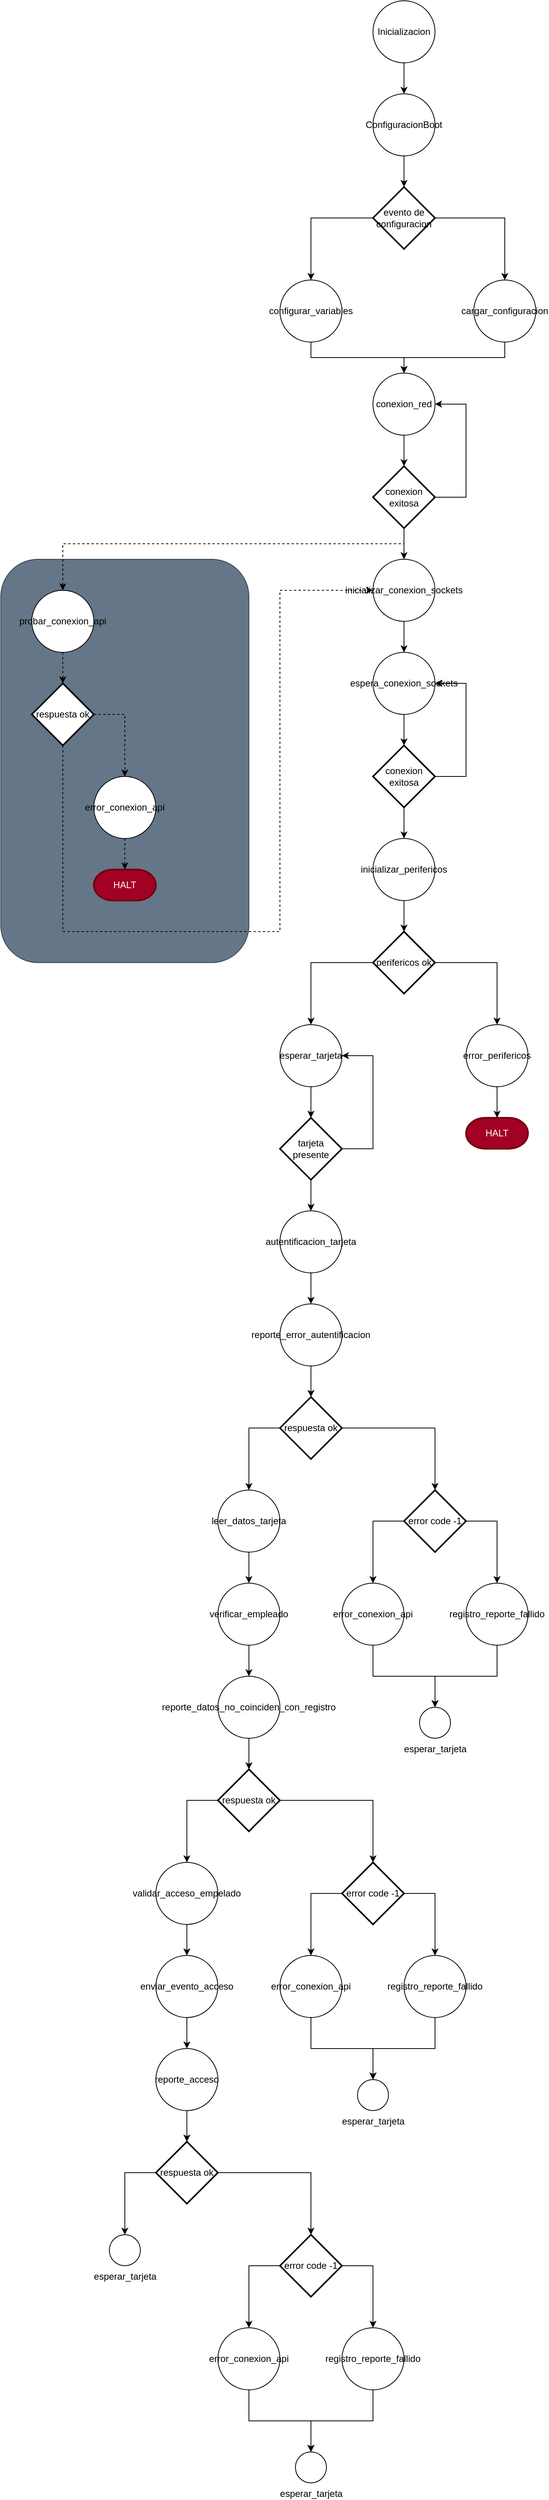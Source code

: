 <mxfile version="24.2.5" type="device" pages="2">
  <diagram id="zM05XEp6F1K1DPg3_YUa" name="Maquina Estados: Lector">
    <mxGraphModel dx="1707" dy="595" grid="1" gridSize="10" guides="1" tooltips="1" connect="1" arrows="1" fold="1" page="1" pageScale="1" pageWidth="827" pageHeight="1169" math="0" shadow="0">
      <root>
        <mxCell id="0" />
        <mxCell id="1" parent="0" />
        <mxCell id="3_WzP-XDiuh0isIDD3nu-1" value="" style="rounded=1;whiteSpace=wrap;html=1;fillColor=#647687;strokeColor=#314354;fontColor=#ffffff;" parent="1" vertex="1">
          <mxGeometry x="-800" y="760" width="320" height="520" as="geometry" />
        </mxCell>
        <mxCell id="3_WzP-XDiuh0isIDD3nu-2" style="edgeStyle=orthogonalEdgeStyle;rounded=0;orthogonalLoop=1;jettySize=auto;html=1;exitX=0.5;exitY=1;exitDx=0;exitDy=0;entryX=0.5;entryY=0;entryDx=0;entryDy=0;" parent="1" source="3_WzP-XDiuh0isIDD3nu-3" target="3_WzP-XDiuh0isIDD3nu-4" edge="1">
          <mxGeometry relative="1" as="geometry" />
        </mxCell>
        <mxCell id="3_WzP-XDiuh0isIDD3nu-3" value="Inicializacion" style="ellipse;whiteSpace=wrap;html=1;aspect=fixed;" parent="1" vertex="1">
          <mxGeometry x="-320" y="40" width="80" height="80" as="geometry" />
        </mxCell>
        <mxCell id="3_WzP-XDiuh0isIDD3nu-4" value="ConfiguracionBoot" style="ellipse;whiteSpace=wrap;html=1;aspect=fixed;" parent="1" vertex="1">
          <mxGeometry x="-320" y="160" width="80" height="80" as="geometry" />
        </mxCell>
        <mxCell id="3_WzP-XDiuh0isIDD3nu-5" style="edgeStyle=orthogonalEdgeStyle;rounded=0;orthogonalLoop=1;jettySize=auto;html=1;exitX=0.5;exitY=1;exitDx=0;exitDy=0;entryX=0.5;entryY=0;entryDx=0;entryDy=0;" parent="1" source="3_WzP-XDiuh0isIDD3nu-6" target="3_WzP-XDiuh0isIDD3nu-13" edge="1">
          <mxGeometry relative="1" as="geometry" />
        </mxCell>
        <mxCell id="3_WzP-XDiuh0isIDD3nu-6" value="configurar_variables" style="ellipse;whiteSpace=wrap;html=1;aspect=fixed;" parent="1" vertex="1">
          <mxGeometry x="-440" y="400" width="80" height="80" as="geometry" />
        </mxCell>
        <mxCell id="3_WzP-XDiuh0isIDD3nu-7" style="edgeStyle=orthogonalEdgeStyle;rounded=0;orthogonalLoop=1;jettySize=auto;html=1;exitX=0;exitY=0.5;exitDx=0;exitDy=0;exitPerimeter=0;entryX=0.5;entryY=0;entryDx=0;entryDy=0;" parent="1" source="3_WzP-XDiuh0isIDD3nu-9" target="3_WzP-XDiuh0isIDD3nu-6" edge="1">
          <mxGeometry relative="1" as="geometry" />
        </mxCell>
        <mxCell id="3_WzP-XDiuh0isIDD3nu-8" style="edgeStyle=orthogonalEdgeStyle;rounded=0;orthogonalLoop=1;jettySize=auto;html=1;exitX=1;exitY=0.5;exitDx=0;exitDy=0;exitPerimeter=0;entryX=0.5;entryY=0;entryDx=0;entryDy=0;" parent="1" source="3_WzP-XDiuh0isIDD3nu-9" target="3_WzP-XDiuh0isIDD3nu-11" edge="1">
          <mxGeometry relative="1" as="geometry" />
        </mxCell>
        <mxCell id="3_WzP-XDiuh0isIDD3nu-9" value="evento de configuracion" style="strokeWidth=2;html=1;shape=mxgraph.flowchart.decision;whiteSpace=wrap;labelBackgroundColor=none;" parent="1" vertex="1">
          <mxGeometry x="-320" y="280" width="80" height="80" as="geometry" />
        </mxCell>
        <mxCell id="3_WzP-XDiuh0isIDD3nu-10" style="edgeStyle=orthogonalEdgeStyle;rounded=0;orthogonalLoop=1;jettySize=auto;html=1;exitX=0.5;exitY=1;exitDx=0;exitDy=0;entryX=0.5;entryY=0;entryDx=0;entryDy=0;" parent="1" source="3_WzP-XDiuh0isIDD3nu-11" target="3_WzP-XDiuh0isIDD3nu-13" edge="1">
          <mxGeometry relative="1" as="geometry" />
        </mxCell>
        <mxCell id="3_WzP-XDiuh0isIDD3nu-11" value="cargar_configuracion" style="ellipse;whiteSpace=wrap;html=1;aspect=fixed;" parent="1" vertex="1">
          <mxGeometry x="-190" y="400" width="80" height="80" as="geometry" />
        </mxCell>
        <mxCell id="3_WzP-XDiuh0isIDD3nu-12" style="edgeStyle=orthogonalEdgeStyle;rounded=0;orthogonalLoop=1;jettySize=auto;html=1;exitX=0.5;exitY=1;exitDx=0;exitDy=0;entryX=0.5;entryY=0;entryDx=0;entryDy=0;entryPerimeter=0;" parent="1" source="3_WzP-XDiuh0isIDD3nu-4" target="3_WzP-XDiuh0isIDD3nu-9" edge="1">
          <mxGeometry relative="1" as="geometry" />
        </mxCell>
        <mxCell id="3_WzP-XDiuh0isIDD3nu-13" value="conexion_red" style="ellipse;whiteSpace=wrap;html=1;aspect=fixed;" parent="1" vertex="1">
          <mxGeometry x="-320" y="520" width="80" height="80" as="geometry" />
        </mxCell>
        <mxCell id="3_WzP-XDiuh0isIDD3nu-14" style="edgeStyle=orthogonalEdgeStyle;rounded=0;orthogonalLoop=1;jettySize=auto;html=1;exitX=1;exitY=0.5;exitDx=0;exitDy=0;exitPerimeter=0;entryX=1;entryY=0.5;entryDx=0;entryDy=0;" parent="1" source="3_WzP-XDiuh0isIDD3nu-17" target="3_WzP-XDiuh0isIDD3nu-13" edge="1">
          <mxGeometry relative="1" as="geometry">
            <Array as="points">
              <mxPoint x="-200" y="680" />
              <mxPoint x="-200" y="560" />
            </Array>
          </mxGeometry>
        </mxCell>
        <mxCell id="3_WzP-XDiuh0isIDD3nu-15" style="edgeStyle=orthogonalEdgeStyle;rounded=0;orthogonalLoop=1;jettySize=auto;html=1;exitX=0.5;exitY=1;exitDx=0;exitDy=0;exitPerimeter=0;entryX=0.5;entryY=0;entryDx=0;entryDy=0;" parent="1" source="3_WzP-XDiuh0isIDD3nu-17" target="3_WzP-XDiuh0isIDD3nu-20" edge="1">
          <mxGeometry relative="1" as="geometry" />
        </mxCell>
        <mxCell id="3_WzP-XDiuh0isIDD3nu-16" style="edgeStyle=orthogonalEdgeStyle;rounded=0;orthogonalLoop=1;jettySize=auto;html=1;exitX=0.5;exitY=1;exitDx=0;exitDy=0;exitPerimeter=0;entryX=0.5;entryY=0;entryDx=0;entryDy=0;dashed=1;" parent="1" source="3_WzP-XDiuh0isIDD3nu-17" target="3_WzP-XDiuh0isIDD3nu-40" edge="1">
          <mxGeometry relative="1" as="geometry">
            <Array as="points">
              <mxPoint x="-280" y="740" />
              <mxPoint x="-720" y="740" />
            </Array>
          </mxGeometry>
        </mxCell>
        <mxCell id="3_WzP-XDiuh0isIDD3nu-17" value="conexion exitosa" style="strokeWidth=2;html=1;shape=mxgraph.flowchart.decision;whiteSpace=wrap;labelBackgroundColor=none;" parent="1" vertex="1">
          <mxGeometry x="-320" y="640" width="80" height="80" as="geometry" />
        </mxCell>
        <mxCell id="3_WzP-XDiuh0isIDD3nu-18" style="edgeStyle=orthogonalEdgeStyle;rounded=0;orthogonalLoop=1;jettySize=auto;html=1;exitX=0.5;exitY=1;exitDx=0;exitDy=0;entryX=0.5;entryY=0;entryDx=0;entryDy=0;entryPerimeter=0;" parent="1" source="3_WzP-XDiuh0isIDD3nu-13" target="3_WzP-XDiuh0isIDD3nu-17" edge="1">
          <mxGeometry relative="1" as="geometry" />
        </mxCell>
        <mxCell id="3_WzP-XDiuh0isIDD3nu-19" style="edgeStyle=orthogonalEdgeStyle;rounded=0;orthogonalLoop=1;jettySize=auto;html=1;exitX=0.5;exitY=1;exitDx=0;exitDy=0;entryX=0.5;entryY=0;entryDx=0;entryDy=0;" parent="1" source="3_WzP-XDiuh0isIDD3nu-20" target="3_WzP-XDiuh0isIDD3nu-21" edge="1">
          <mxGeometry relative="1" as="geometry" />
        </mxCell>
        <mxCell id="3_WzP-XDiuh0isIDD3nu-20" value="inicializar_conexion_sockets" style="ellipse;whiteSpace=wrap;html=1;aspect=fixed;" parent="1" vertex="1">
          <mxGeometry x="-320" y="760" width="80" height="80" as="geometry" />
        </mxCell>
        <mxCell id="3_WzP-XDiuh0isIDD3nu-21" value="espera_conexion_sockets" style="ellipse;whiteSpace=wrap;html=1;aspect=fixed;" parent="1" vertex="1">
          <mxGeometry x="-320" y="880" width="80" height="80" as="geometry" />
        </mxCell>
        <mxCell id="3_WzP-XDiuh0isIDD3nu-22" style="edgeStyle=orthogonalEdgeStyle;rounded=0;orthogonalLoop=1;jettySize=auto;html=1;exitX=1;exitY=0.5;exitDx=0;exitDy=0;exitPerimeter=0;entryX=1;entryY=0.5;entryDx=0;entryDy=0;" parent="1" source="3_WzP-XDiuh0isIDD3nu-24" target="3_WzP-XDiuh0isIDD3nu-21" edge="1">
          <mxGeometry relative="1" as="geometry">
            <Array as="points">
              <mxPoint x="-200" y="1040" />
              <mxPoint x="-200" y="920" />
            </Array>
          </mxGeometry>
        </mxCell>
        <mxCell id="3_WzP-XDiuh0isIDD3nu-23" style="edgeStyle=orthogonalEdgeStyle;rounded=0;orthogonalLoop=1;jettySize=auto;html=1;exitX=0.5;exitY=1;exitDx=0;exitDy=0;exitPerimeter=0;entryX=0.5;entryY=0;entryDx=0;entryDy=0;" parent="1" source="3_WzP-XDiuh0isIDD3nu-24" target="3_WzP-XDiuh0isIDD3nu-29" edge="1">
          <mxGeometry relative="1" as="geometry" />
        </mxCell>
        <mxCell id="3_WzP-XDiuh0isIDD3nu-24" value="conexion exitosa" style="strokeWidth=2;html=1;shape=mxgraph.flowchart.decision;whiteSpace=wrap;labelBackgroundColor=none;" parent="1" vertex="1">
          <mxGeometry x="-320" y="1000" width="80" height="80" as="geometry" />
        </mxCell>
        <mxCell id="3_WzP-XDiuh0isIDD3nu-25" style="edgeStyle=orthogonalEdgeStyle;rounded=0;orthogonalLoop=1;jettySize=auto;html=1;exitX=0.5;exitY=1;exitDx=0;exitDy=0;entryX=0.5;entryY=0;entryDx=0;entryDy=0;entryPerimeter=0;" parent="1" source="3_WzP-XDiuh0isIDD3nu-21" target="3_WzP-XDiuh0isIDD3nu-24" edge="1">
          <mxGeometry relative="1" as="geometry" />
        </mxCell>
        <mxCell id="3_WzP-XDiuh0isIDD3nu-26" value="error_conexion_api" style="ellipse;whiteSpace=wrap;html=1;aspect=fixed;" parent="1" vertex="1">
          <mxGeometry x="-680" y="1040" width="80" height="80" as="geometry" />
        </mxCell>
        <mxCell id="3_WzP-XDiuh0isIDD3nu-27" value="registro_reporte_fallido" style="ellipse;whiteSpace=wrap;html=1;aspect=fixed;" parent="1" vertex="1">
          <mxGeometry x="-200" y="2080" width="80" height="80" as="geometry" />
        </mxCell>
        <mxCell id="3_WzP-XDiuh0isIDD3nu-28" value="error_perifericos" style="ellipse;whiteSpace=wrap;html=1;aspect=fixed;" parent="1" vertex="1">
          <mxGeometry x="-200" y="1360" width="80" height="80" as="geometry" />
        </mxCell>
        <mxCell id="3_WzP-XDiuh0isIDD3nu-29" value="inicializar_perifericos" style="ellipse;whiteSpace=wrap;html=1;aspect=fixed;" parent="1" vertex="1">
          <mxGeometry x="-320" y="1120" width="80" height="80" as="geometry" />
        </mxCell>
        <mxCell id="3_WzP-XDiuh0isIDD3nu-30" style="edgeStyle=orthogonalEdgeStyle;rounded=0;orthogonalLoop=1;jettySize=auto;html=1;exitX=1;exitY=0.5;exitDx=0;exitDy=0;exitPerimeter=0;entryX=0.5;entryY=0;entryDx=0;entryDy=0;" parent="1" source="3_WzP-XDiuh0isIDD3nu-32" target="3_WzP-XDiuh0isIDD3nu-28" edge="1">
          <mxGeometry relative="1" as="geometry" />
        </mxCell>
        <mxCell id="3_WzP-XDiuh0isIDD3nu-31" style="edgeStyle=orthogonalEdgeStyle;rounded=0;orthogonalLoop=1;jettySize=auto;html=1;exitX=0;exitY=0.5;exitDx=0;exitDy=0;exitPerimeter=0;entryX=0.5;entryY=0;entryDx=0;entryDy=0;" parent="1" source="3_WzP-XDiuh0isIDD3nu-32" target="3_WzP-XDiuh0isIDD3nu-36" edge="1">
          <mxGeometry relative="1" as="geometry" />
        </mxCell>
        <mxCell id="3_WzP-XDiuh0isIDD3nu-32" value="perifericos ok" style="strokeWidth=2;html=1;shape=mxgraph.flowchart.decision;whiteSpace=wrap;labelBackgroundColor=none;" parent="1" vertex="1">
          <mxGeometry x="-320" y="1240" width="80" height="80" as="geometry" />
        </mxCell>
        <mxCell id="3_WzP-XDiuh0isIDD3nu-33" style="edgeStyle=orthogonalEdgeStyle;rounded=0;orthogonalLoop=1;jettySize=auto;html=1;exitX=0.5;exitY=1;exitDx=0;exitDy=0;entryX=0.5;entryY=0;entryDx=0;entryDy=0;entryPerimeter=0;" parent="1" source="3_WzP-XDiuh0isIDD3nu-29" target="3_WzP-XDiuh0isIDD3nu-32" edge="1">
          <mxGeometry relative="1" as="geometry" />
        </mxCell>
        <mxCell id="3_WzP-XDiuh0isIDD3nu-34" value="HALT" style="strokeWidth=2;html=1;shape=mxgraph.flowchart.terminator;whiteSpace=wrap;fillColor=#a20025;fontColor=#ffffff;strokeColor=#6F0000;" parent="1" vertex="1">
          <mxGeometry x="-200" y="1480" width="80" height="40" as="geometry" />
        </mxCell>
        <mxCell id="3_WzP-XDiuh0isIDD3nu-35" style="edgeStyle=orthogonalEdgeStyle;rounded=0;orthogonalLoop=1;jettySize=auto;html=1;exitX=0.5;exitY=1;exitDx=0;exitDy=0;entryX=0.5;entryY=0;entryDx=0;entryDy=0;entryPerimeter=0;" parent="1" source="3_WzP-XDiuh0isIDD3nu-28" target="3_WzP-XDiuh0isIDD3nu-34" edge="1">
          <mxGeometry relative="1" as="geometry" />
        </mxCell>
        <mxCell id="3_WzP-XDiuh0isIDD3nu-36" value="esperar_tarjeta" style="ellipse;whiteSpace=wrap;html=1;aspect=fixed;" parent="1" vertex="1">
          <mxGeometry x="-440" y="1360" width="80" height="80" as="geometry" />
        </mxCell>
        <mxCell id="3_WzP-XDiuh0isIDD3nu-37" style="edgeStyle=orthogonalEdgeStyle;rounded=0;orthogonalLoop=1;jettySize=auto;html=1;exitX=0.5;exitY=1;exitDx=0;exitDy=0;entryX=0.5;entryY=0;entryDx=0;entryDy=0;" parent="1" source="3_WzP-XDiuh0isIDD3nu-38" target="3_WzP-XDiuh0isIDD3nu-39" edge="1">
          <mxGeometry relative="1" as="geometry" />
        </mxCell>
        <mxCell id="3_WzP-XDiuh0isIDD3nu-38" value="autentificacion_t&lt;span style=&quot;background-color: initial;&quot;&gt;arjeta&lt;/span&gt;" style="ellipse;whiteSpace=wrap;html=1;aspect=fixed;" parent="1" vertex="1">
          <mxGeometry x="-440" y="1600" width="80" height="80" as="geometry" />
        </mxCell>
        <mxCell id="3_WzP-XDiuh0isIDD3nu-39" value="reporte_error_autentificacion" style="ellipse;whiteSpace=wrap;html=1;aspect=fixed;" parent="1" vertex="1">
          <mxGeometry x="-440" y="1720" width="80" height="80" as="geometry" />
        </mxCell>
        <mxCell id="3_WzP-XDiuh0isIDD3nu-40" value="probar_conexion_api" style="ellipse;whiteSpace=wrap;html=1;aspect=fixed;" parent="1" vertex="1">
          <mxGeometry x="-760" y="800" width="80" height="80" as="geometry" />
        </mxCell>
        <mxCell id="3_WzP-XDiuh0isIDD3nu-41" style="edgeStyle=orthogonalEdgeStyle;rounded=0;orthogonalLoop=1;jettySize=auto;html=1;exitX=1;exitY=0.5;exitDx=0;exitDy=0;exitPerimeter=0;entryX=0.5;entryY=0;entryDx=0;entryDy=0;dashed=1;" parent="1" source="3_WzP-XDiuh0isIDD3nu-43" target="3_WzP-XDiuh0isIDD3nu-26" edge="1">
          <mxGeometry relative="1" as="geometry" />
        </mxCell>
        <mxCell id="3_WzP-XDiuh0isIDD3nu-42" style="edgeStyle=orthogonalEdgeStyle;rounded=0;orthogonalLoop=1;jettySize=auto;html=1;exitX=0.5;exitY=1;exitDx=0;exitDy=0;exitPerimeter=0;entryX=0;entryY=0.5;entryDx=0;entryDy=0;dashed=1;" parent="1" source="3_WzP-XDiuh0isIDD3nu-43" target="3_WzP-XDiuh0isIDD3nu-20" edge="1">
          <mxGeometry relative="1" as="geometry">
            <Array as="points">
              <mxPoint x="-720" y="1240" />
              <mxPoint x="-440" y="1240" />
              <mxPoint x="-440" y="800" />
            </Array>
          </mxGeometry>
        </mxCell>
        <mxCell id="3_WzP-XDiuh0isIDD3nu-43" value="respuesta ok" style="strokeWidth=2;html=1;shape=mxgraph.flowchart.decision;whiteSpace=wrap;labelBackgroundColor=none;" parent="1" vertex="1">
          <mxGeometry x="-760" y="920" width="80" height="80" as="geometry" />
        </mxCell>
        <mxCell id="3_WzP-XDiuh0isIDD3nu-44" style="edgeStyle=orthogonalEdgeStyle;rounded=0;orthogonalLoop=1;jettySize=auto;html=1;exitX=0.5;exitY=1;exitDx=0;exitDy=0;entryX=0.5;entryY=0;entryDx=0;entryDy=0;entryPerimeter=0;dashed=1;" parent="1" source="3_WzP-XDiuh0isIDD3nu-40" target="3_WzP-XDiuh0isIDD3nu-43" edge="1">
          <mxGeometry relative="1" as="geometry" />
        </mxCell>
        <mxCell id="3_WzP-XDiuh0isIDD3nu-45" value="HALT" style="strokeWidth=2;html=1;shape=mxgraph.flowchart.terminator;whiteSpace=wrap;fillColor=#a20025;fontColor=#ffffff;strokeColor=#6F0000;" parent="1" vertex="1">
          <mxGeometry x="-680" y="1160" width="80" height="40" as="geometry" />
        </mxCell>
        <mxCell id="3_WzP-XDiuh0isIDD3nu-46" style="edgeStyle=orthogonalEdgeStyle;rounded=0;orthogonalLoop=1;jettySize=auto;html=1;exitX=0.5;exitY=1;exitDx=0;exitDy=0;entryX=0.5;entryY=0;entryDx=0;entryDy=0;entryPerimeter=0;dashed=1;" parent="1" source="3_WzP-XDiuh0isIDD3nu-26" target="3_WzP-XDiuh0isIDD3nu-45" edge="1">
          <mxGeometry relative="1" as="geometry" />
        </mxCell>
        <mxCell id="3_WzP-XDiuh0isIDD3nu-47" style="edgeStyle=orthogonalEdgeStyle;rounded=0;orthogonalLoop=1;jettySize=auto;html=1;exitX=0;exitY=0.5;exitDx=0;exitDy=0;exitPerimeter=0;entryX=0.5;entryY=0;entryDx=0;entryDy=0;" parent="1" source="3_WzP-XDiuh0isIDD3nu-48" target="3_WzP-XDiuh0isIDD3nu-63" edge="1">
          <mxGeometry relative="1" as="geometry" />
        </mxCell>
        <mxCell id="3_WzP-XDiuh0isIDD3nu-48" value="respuesta ok" style="strokeWidth=2;html=1;shape=mxgraph.flowchart.decision;whiteSpace=wrap;labelBackgroundColor=none;" parent="1" vertex="1">
          <mxGeometry x="-440" y="1840" width="80" height="80" as="geometry" />
        </mxCell>
        <mxCell id="3_WzP-XDiuh0isIDD3nu-49" style="edgeStyle=orthogonalEdgeStyle;rounded=0;orthogonalLoop=1;jettySize=auto;html=1;exitX=0.5;exitY=1;exitDx=0;exitDy=0;entryX=0.5;entryY=0;entryDx=0;entryDy=0;entryPerimeter=0;" parent="1" source="3_WzP-XDiuh0isIDD3nu-39" target="3_WzP-XDiuh0isIDD3nu-48" edge="1">
          <mxGeometry relative="1" as="geometry" />
        </mxCell>
        <mxCell id="3_WzP-XDiuh0isIDD3nu-50" value="error_conexion_api" style="ellipse;whiteSpace=wrap;html=1;aspect=fixed;" parent="1" vertex="1">
          <mxGeometry x="-360" y="2080" width="80" height="80" as="geometry" />
        </mxCell>
        <mxCell id="3_WzP-XDiuh0isIDD3nu-51" style="edgeStyle=orthogonalEdgeStyle;rounded=0;orthogonalLoop=1;jettySize=auto;html=1;exitX=0;exitY=0.5;exitDx=0;exitDy=0;exitPerimeter=0;entryX=0.5;entryY=0;entryDx=0;entryDy=0;" parent="1" source="3_WzP-XDiuh0isIDD3nu-53" target="3_WzP-XDiuh0isIDD3nu-50" edge="1">
          <mxGeometry relative="1" as="geometry" />
        </mxCell>
        <mxCell id="3_WzP-XDiuh0isIDD3nu-52" style="edgeStyle=orthogonalEdgeStyle;rounded=0;orthogonalLoop=1;jettySize=auto;html=1;exitX=1;exitY=0.5;exitDx=0;exitDy=0;exitPerimeter=0;entryX=0.5;entryY=0;entryDx=0;entryDy=0;" parent="1" source="3_WzP-XDiuh0isIDD3nu-53" target="3_WzP-XDiuh0isIDD3nu-27" edge="1">
          <mxGeometry relative="1" as="geometry" />
        </mxCell>
        <mxCell id="3_WzP-XDiuh0isIDD3nu-53" value="error code -1" style="strokeWidth=2;html=1;shape=mxgraph.flowchart.decision;whiteSpace=wrap;labelBackgroundColor=none;" parent="1" vertex="1">
          <mxGeometry x="-280" y="1960" width="80" height="80" as="geometry" />
        </mxCell>
        <mxCell id="3_WzP-XDiuh0isIDD3nu-54" style="edgeStyle=orthogonalEdgeStyle;rounded=0;orthogonalLoop=1;jettySize=auto;html=1;exitX=1;exitY=0.5;exitDx=0;exitDy=0;exitPerimeter=0;entryX=0.5;entryY=0;entryDx=0;entryDy=0;entryPerimeter=0;" parent="1" source="3_WzP-XDiuh0isIDD3nu-48" target="3_WzP-XDiuh0isIDD3nu-53" edge="1">
          <mxGeometry relative="1" as="geometry" />
        </mxCell>
        <mxCell id="3_WzP-XDiuh0isIDD3nu-55" value="esperar_tarjeta" style="verticalLabelPosition=bottom;verticalAlign=top;html=1;shape=mxgraph.flowchart.on-page_reference;" parent="1" vertex="1">
          <mxGeometry x="-260" y="2240" width="40" height="40" as="geometry" />
        </mxCell>
        <mxCell id="3_WzP-XDiuh0isIDD3nu-56" style="edgeStyle=orthogonalEdgeStyle;rounded=0;orthogonalLoop=1;jettySize=auto;html=1;exitX=0.5;exitY=1;exitDx=0;exitDy=0;entryX=0.5;entryY=0;entryDx=0;entryDy=0;entryPerimeter=0;" parent="1" source="3_WzP-XDiuh0isIDD3nu-50" target="3_WzP-XDiuh0isIDD3nu-55" edge="1">
          <mxGeometry relative="1" as="geometry" />
        </mxCell>
        <mxCell id="3_WzP-XDiuh0isIDD3nu-57" style="edgeStyle=orthogonalEdgeStyle;rounded=0;orthogonalLoop=1;jettySize=auto;html=1;exitX=0.5;exitY=1;exitDx=0;exitDy=0;entryX=0.5;entryY=0;entryDx=0;entryDy=0;entryPerimeter=0;" parent="1" source="3_WzP-XDiuh0isIDD3nu-27" target="3_WzP-XDiuh0isIDD3nu-55" edge="1">
          <mxGeometry relative="1" as="geometry" />
        </mxCell>
        <mxCell id="3_WzP-XDiuh0isIDD3nu-58" style="edgeStyle=orthogonalEdgeStyle;rounded=0;orthogonalLoop=1;jettySize=auto;html=1;exitX=0.5;exitY=1;exitDx=0;exitDy=0;exitPerimeter=0;entryX=0.5;entryY=0;entryDx=0;entryDy=0;" parent="1" source="3_WzP-XDiuh0isIDD3nu-60" target="3_WzP-XDiuh0isIDD3nu-38" edge="1">
          <mxGeometry relative="1" as="geometry" />
        </mxCell>
        <mxCell id="3_WzP-XDiuh0isIDD3nu-59" style="edgeStyle=orthogonalEdgeStyle;rounded=0;orthogonalLoop=1;jettySize=auto;html=1;exitX=1;exitY=0.5;exitDx=0;exitDy=0;exitPerimeter=0;entryX=1;entryY=0.5;entryDx=0;entryDy=0;" parent="1" source="3_WzP-XDiuh0isIDD3nu-60" target="3_WzP-XDiuh0isIDD3nu-36" edge="1">
          <mxGeometry relative="1" as="geometry">
            <Array as="points">
              <mxPoint x="-320" y="1520" />
              <mxPoint x="-320" y="1400" />
            </Array>
          </mxGeometry>
        </mxCell>
        <mxCell id="3_WzP-XDiuh0isIDD3nu-60" value="tarjeta presente" style="strokeWidth=2;html=1;shape=mxgraph.flowchart.decision;whiteSpace=wrap;labelBackgroundColor=none;" parent="1" vertex="1">
          <mxGeometry x="-440" y="1480" width="80" height="80" as="geometry" />
        </mxCell>
        <mxCell id="3_WzP-XDiuh0isIDD3nu-61" style="edgeStyle=orthogonalEdgeStyle;rounded=0;orthogonalLoop=1;jettySize=auto;html=1;exitX=0.5;exitY=1;exitDx=0;exitDy=0;entryX=0.5;entryY=0;entryDx=0;entryDy=0;entryPerimeter=0;" parent="1" source="3_WzP-XDiuh0isIDD3nu-36" target="3_WzP-XDiuh0isIDD3nu-60" edge="1">
          <mxGeometry relative="1" as="geometry" />
        </mxCell>
        <mxCell id="3_WzP-XDiuh0isIDD3nu-62" style="edgeStyle=orthogonalEdgeStyle;rounded=0;orthogonalLoop=1;jettySize=auto;html=1;exitX=0.5;exitY=1;exitDx=0;exitDy=0;entryX=0.5;entryY=0;entryDx=0;entryDy=0;" parent="1" source="3_WzP-XDiuh0isIDD3nu-63" target="3_WzP-XDiuh0isIDD3nu-65" edge="1">
          <mxGeometry relative="1" as="geometry" />
        </mxCell>
        <mxCell id="3_WzP-XDiuh0isIDD3nu-63" value="leer_datos_tarjeta" style="ellipse;whiteSpace=wrap;html=1;aspect=fixed;" parent="1" vertex="1">
          <mxGeometry x="-520" y="1960" width="80" height="80" as="geometry" />
        </mxCell>
        <mxCell id="3_WzP-XDiuh0isIDD3nu-64" style="edgeStyle=orthogonalEdgeStyle;rounded=0;orthogonalLoop=1;jettySize=auto;html=1;exitX=0.5;exitY=1;exitDx=0;exitDy=0;entryX=0.5;entryY=0;entryDx=0;entryDy=0;" parent="1" source="3_WzP-XDiuh0isIDD3nu-65" target="3_WzP-XDiuh0isIDD3nu-66" edge="1">
          <mxGeometry relative="1" as="geometry" />
        </mxCell>
        <mxCell id="3_WzP-XDiuh0isIDD3nu-65" value="verificar_empleado" style="ellipse;whiteSpace=wrap;html=1;aspect=fixed;" parent="1" vertex="1">
          <mxGeometry x="-520" y="2080" width="80" height="80" as="geometry" />
        </mxCell>
        <mxCell id="3_WzP-XDiuh0isIDD3nu-66" value="reporte_datos_no_coinciden_con_registro" style="ellipse;whiteSpace=wrap;html=1;aspect=fixed;" parent="1" vertex="1">
          <mxGeometry x="-520" y="2200" width="80" height="80" as="geometry" />
        </mxCell>
        <mxCell id="3_WzP-XDiuh0isIDD3nu-67" value="registro_reporte_fallido" style="ellipse;whiteSpace=wrap;html=1;aspect=fixed;" parent="1" vertex="1">
          <mxGeometry x="-280" y="2560" width="80" height="80" as="geometry" />
        </mxCell>
        <mxCell id="3_WzP-XDiuh0isIDD3nu-79" style="edgeStyle=orthogonalEdgeStyle;rounded=0;orthogonalLoop=1;jettySize=auto;html=1;exitX=0;exitY=0.5;exitDx=0;exitDy=0;exitPerimeter=0;entryX=0.5;entryY=0;entryDx=0;entryDy=0;" parent="1" source="3_WzP-XDiuh0isIDD3nu-68" target="3_WzP-XDiuh0isIDD3nu-78" edge="1">
          <mxGeometry relative="1" as="geometry" />
        </mxCell>
        <mxCell id="3_WzP-XDiuh0isIDD3nu-68" value="respuesta ok" style="strokeWidth=2;html=1;shape=mxgraph.flowchart.decision;whiteSpace=wrap;labelBackgroundColor=none;" parent="1" vertex="1">
          <mxGeometry x="-520" y="2320" width="80" height="80" as="geometry" />
        </mxCell>
        <mxCell id="3_WzP-XDiuh0isIDD3nu-69" value="error_conexion_api" style="ellipse;whiteSpace=wrap;html=1;aspect=fixed;" parent="1" vertex="1">
          <mxGeometry x="-440" y="2560" width="80" height="80" as="geometry" />
        </mxCell>
        <mxCell id="3_WzP-XDiuh0isIDD3nu-70" style="edgeStyle=orthogonalEdgeStyle;rounded=0;orthogonalLoop=1;jettySize=auto;html=1;exitX=0;exitY=0.5;exitDx=0;exitDy=0;exitPerimeter=0;entryX=0.5;entryY=0;entryDx=0;entryDy=0;" parent="1" source="3_WzP-XDiuh0isIDD3nu-72" target="3_WzP-XDiuh0isIDD3nu-69" edge="1">
          <mxGeometry relative="1" as="geometry" />
        </mxCell>
        <mxCell id="3_WzP-XDiuh0isIDD3nu-71" style="edgeStyle=orthogonalEdgeStyle;rounded=0;orthogonalLoop=1;jettySize=auto;html=1;exitX=1;exitY=0.5;exitDx=0;exitDy=0;exitPerimeter=0;entryX=0.5;entryY=0;entryDx=0;entryDy=0;" parent="1" source="3_WzP-XDiuh0isIDD3nu-72" target="3_WzP-XDiuh0isIDD3nu-67" edge="1">
          <mxGeometry relative="1" as="geometry" />
        </mxCell>
        <mxCell id="3_WzP-XDiuh0isIDD3nu-72" value="error code -1" style="strokeWidth=2;html=1;shape=mxgraph.flowchart.decision;whiteSpace=wrap;labelBackgroundColor=none;" parent="1" vertex="1">
          <mxGeometry x="-360" y="2440" width="80" height="80" as="geometry" />
        </mxCell>
        <mxCell id="3_WzP-XDiuh0isIDD3nu-73" style="edgeStyle=orthogonalEdgeStyle;rounded=0;orthogonalLoop=1;jettySize=auto;html=1;exitX=1;exitY=0.5;exitDx=0;exitDy=0;exitPerimeter=0;entryX=0.5;entryY=0;entryDx=0;entryDy=0;entryPerimeter=0;" parent="1" source="3_WzP-XDiuh0isIDD3nu-68" target="3_WzP-XDiuh0isIDD3nu-72" edge="1">
          <mxGeometry relative="1" as="geometry" />
        </mxCell>
        <mxCell id="3_WzP-XDiuh0isIDD3nu-74" value="esperar_tarjeta" style="verticalLabelPosition=bottom;verticalAlign=top;html=1;shape=mxgraph.flowchart.on-page_reference;" parent="1" vertex="1">
          <mxGeometry x="-340" y="2720" width="40" height="40" as="geometry" />
        </mxCell>
        <mxCell id="3_WzP-XDiuh0isIDD3nu-75" style="edgeStyle=orthogonalEdgeStyle;rounded=0;orthogonalLoop=1;jettySize=auto;html=1;exitX=0.5;exitY=1;exitDx=0;exitDy=0;entryX=0.5;entryY=0;entryDx=0;entryDy=0;entryPerimeter=0;" parent="1" source="3_WzP-XDiuh0isIDD3nu-69" target="3_WzP-XDiuh0isIDD3nu-74" edge="1">
          <mxGeometry relative="1" as="geometry" />
        </mxCell>
        <mxCell id="3_WzP-XDiuh0isIDD3nu-76" style="edgeStyle=orthogonalEdgeStyle;rounded=0;orthogonalLoop=1;jettySize=auto;html=1;exitX=0.5;exitY=1;exitDx=0;exitDy=0;entryX=0.5;entryY=0;entryDx=0;entryDy=0;entryPerimeter=0;" parent="1" source="3_WzP-XDiuh0isIDD3nu-67" target="3_WzP-XDiuh0isIDD3nu-74" edge="1">
          <mxGeometry relative="1" as="geometry" />
        </mxCell>
        <mxCell id="3_WzP-XDiuh0isIDD3nu-77" style="edgeStyle=orthogonalEdgeStyle;rounded=0;orthogonalLoop=1;jettySize=auto;html=1;exitX=0.5;exitY=1;exitDx=0;exitDy=0;entryX=0.5;entryY=0;entryDx=0;entryDy=0;entryPerimeter=0;" parent="1" source="3_WzP-XDiuh0isIDD3nu-66" target="3_WzP-XDiuh0isIDD3nu-68" edge="1">
          <mxGeometry relative="1" as="geometry" />
        </mxCell>
        <mxCell id="3_WzP-XDiuh0isIDD3nu-81" style="edgeStyle=orthogonalEdgeStyle;rounded=0;orthogonalLoop=1;jettySize=auto;html=1;exitX=0.5;exitY=1;exitDx=0;exitDy=0;entryX=0.5;entryY=0;entryDx=0;entryDy=0;" parent="1" source="3_WzP-XDiuh0isIDD3nu-78" target="3_WzP-XDiuh0isIDD3nu-80" edge="1">
          <mxGeometry relative="1" as="geometry" />
        </mxCell>
        <mxCell id="3_WzP-XDiuh0isIDD3nu-78" value="validar_acceso_empelado" style="ellipse;whiteSpace=wrap;html=1;aspect=fixed;" parent="1" vertex="1">
          <mxGeometry x="-600" y="2440" width="80" height="80" as="geometry" />
        </mxCell>
        <mxCell id="3_WzP-XDiuh0isIDD3nu-83" style="edgeStyle=orthogonalEdgeStyle;rounded=0;orthogonalLoop=1;jettySize=auto;html=1;exitX=0.5;exitY=1;exitDx=0;exitDy=0;entryX=0.5;entryY=0;entryDx=0;entryDy=0;" parent="1" source="3_WzP-XDiuh0isIDD3nu-80" target="3_WzP-XDiuh0isIDD3nu-82" edge="1">
          <mxGeometry relative="1" as="geometry" />
        </mxCell>
        <mxCell id="3_WzP-XDiuh0isIDD3nu-80" value="enviar_evento_acceso" style="ellipse;whiteSpace=wrap;html=1;aspect=fixed;" parent="1" vertex="1">
          <mxGeometry x="-600" y="2560" width="80" height="80" as="geometry" />
        </mxCell>
        <mxCell id="3_WzP-XDiuh0isIDD3nu-82" value="reporte_acceso" style="ellipse;whiteSpace=wrap;html=1;aspect=fixed;" parent="1" vertex="1">
          <mxGeometry x="-600" y="2680" width="80" height="80" as="geometry" />
        </mxCell>
        <mxCell id="3_WzP-XDiuh0isIDD3nu-84" value="registro_reporte_fallido" style="ellipse;whiteSpace=wrap;html=1;aspect=fixed;" parent="1" vertex="1">
          <mxGeometry x="-360" y="3040" width="80" height="80" as="geometry" />
        </mxCell>
        <mxCell id="3_WzP-XDiuh0isIDD3nu-85" value="respuesta ok" style="strokeWidth=2;html=1;shape=mxgraph.flowchart.decision;whiteSpace=wrap;labelBackgroundColor=none;" parent="1" vertex="1">
          <mxGeometry x="-600" y="2800" width="80" height="80" as="geometry" />
        </mxCell>
        <mxCell id="3_WzP-XDiuh0isIDD3nu-86" value="error_conexion_api" style="ellipse;whiteSpace=wrap;html=1;aspect=fixed;" parent="1" vertex="1">
          <mxGeometry x="-520" y="3040" width="80" height="80" as="geometry" />
        </mxCell>
        <mxCell id="3_WzP-XDiuh0isIDD3nu-87" style="edgeStyle=orthogonalEdgeStyle;rounded=0;orthogonalLoop=1;jettySize=auto;html=1;exitX=0;exitY=0.5;exitDx=0;exitDy=0;exitPerimeter=0;entryX=0.5;entryY=0;entryDx=0;entryDy=0;" parent="1" source="3_WzP-XDiuh0isIDD3nu-89" target="3_WzP-XDiuh0isIDD3nu-86" edge="1">
          <mxGeometry relative="1" as="geometry" />
        </mxCell>
        <mxCell id="3_WzP-XDiuh0isIDD3nu-88" style="edgeStyle=orthogonalEdgeStyle;rounded=0;orthogonalLoop=1;jettySize=auto;html=1;exitX=1;exitY=0.5;exitDx=0;exitDy=0;exitPerimeter=0;entryX=0.5;entryY=0;entryDx=0;entryDy=0;" parent="1" source="3_WzP-XDiuh0isIDD3nu-89" target="3_WzP-XDiuh0isIDD3nu-84" edge="1">
          <mxGeometry relative="1" as="geometry" />
        </mxCell>
        <mxCell id="3_WzP-XDiuh0isIDD3nu-89" value="error code -1" style="strokeWidth=2;html=1;shape=mxgraph.flowchart.decision;whiteSpace=wrap;labelBackgroundColor=none;" parent="1" vertex="1">
          <mxGeometry x="-440" y="2920" width="80" height="80" as="geometry" />
        </mxCell>
        <mxCell id="3_WzP-XDiuh0isIDD3nu-90" style="edgeStyle=orthogonalEdgeStyle;rounded=0;orthogonalLoop=1;jettySize=auto;html=1;exitX=1;exitY=0.5;exitDx=0;exitDy=0;exitPerimeter=0;entryX=0.5;entryY=0;entryDx=0;entryDy=0;entryPerimeter=0;" parent="1" source="3_WzP-XDiuh0isIDD3nu-85" target="3_WzP-XDiuh0isIDD3nu-89" edge="1">
          <mxGeometry relative="1" as="geometry" />
        </mxCell>
        <mxCell id="3_WzP-XDiuh0isIDD3nu-91" value="esperar_tarjeta" style="verticalLabelPosition=bottom;verticalAlign=top;html=1;shape=mxgraph.flowchart.on-page_reference;" parent="1" vertex="1">
          <mxGeometry x="-420" y="3200" width="40" height="40" as="geometry" />
        </mxCell>
        <mxCell id="3_WzP-XDiuh0isIDD3nu-92" style="edgeStyle=orthogonalEdgeStyle;rounded=0;orthogonalLoop=1;jettySize=auto;html=1;exitX=0.5;exitY=1;exitDx=0;exitDy=0;entryX=0.5;entryY=0;entryDx=0;entryDy=0;entryPerimeter=0;" parent="1" source="3_WzP-XDiuh0isIDD3nu-86" target="3_WzP-XDiuh0isIDD3nu-91" edge="1">
          <mxGeometry relative="1" as="geometry" />
        </mxCell>
        <mxCell id="3_WzP-XDiuh0isIDD3nu-93" style="edgeStyle=orthogonalEdgeStyle;rounded=0;orthogonalLoop=1;jettySize=auto;html=1;exitX=0.5;exitY=1;exitDx=0;exitDy=0;entryX=0.5;entryY=0;entryDx=0;entryDy=0;entryPerimeter=0;" parent="1" source="3_WzP-XDiuh0isIDD3nu-84" target="3_WzP-XDiuh0isIDD3nu-91" edge="1">
          <mxGeometry relative="1" as="geometry" />
        </mxCell>
        <mxCell id="3_WzP-XDiuh0isIDD3nu-94" style="edgeStyle=orthogonalEdgeStyle;rounded=0;orthogonalLoop=1;jettySize=auto;html=1;exitX=0.5;exitY=1;exitDx=0;exitDy=0;entryX=0.5;entryY=0;entryDx=0;entryDy=0;entryPerimeter=0;" parent="1" source="3_WzP-XDiuh0isIDD3nu-82" target="3_WzP-XDiuh0isIDD3nu-85" edge="1">
          <mxGeometry relative="1" as="geometry" />
        </mxCell>
        <mxCell id="3_WzP-XDiuh0isIDD3nu-95" value="esperar_tarjeta" style="verticalLabelPosition=bottom;verticalAlign=top;html=1;shape=mxgraph.flowchart.on-page_reference;" parent="1" vertex="1">
          <mxGeometry x="-660" y="2920" width="40" height="40" as="geometry" />
        </mxCell>
        <mxCell id="3_WzP-XDiuh0isIDD3nu-96" style="edgeStyle=orthogonalEdgeStyle;rounded=0;orthogonalLoop=1;jettySize=auto;html=1;exitX=0;exitY=0.5;exitDx=0;exitDy=0;exitPerimeter=0;entryX=0.5;entryY=0;entryDx=0;entryDy=0;entryPerimeter=0;" parent="1" source="3_WzP-XDiuh0isIDD3nu-85" target="3_WzP-XDiuh0isIDD3nu-95" edge="1">
          <mxGeometry relative="1" as="geometry" />
        </mxCell>
      </root>
    </mxGraphModel>
  </diagram>
  <diagram id="tXXHZdWXM-a3dBPeB8Wf" name="Maquina de estados: Controlador">
    <mxGraphModel dx="2492" dy="1736" grid="1" gridSize="10" guides="1" tooltips="1" connect="1" arrows="1" fold="1" page="1" pageScale="1" pageWidth="827" pageHeight="1169" math="0" shadow="0">
      <root>
        <mxCell id="0" />
        <mxCell id="1" parent="0" />
        <mxCell id="mjQtAbz4GNzmC1CAg1zm-1" value="Inicializacion" style="ellipse;whiteSpace=wrap;html=1;aspect=fixed;fillColor=#60a917;strokeColor=#2D7600;fontColor=#ffffff;" parent="1" vertex="1">
          <mxGeometry x="-280" y="-200" width="80" height="80" as="geometry" />
        </mxCell>
        <mxCell id="G0QoIlimkbBtu-ZpcfGW-8" style="edgeStyle=orthogonalEdgeStyle;rounded=0;orthogonalLoop=1;jettySize=auto;html=1;exitX=0.5;exitY=1;exitDx=0;exitDy=0;entryX=0;entryY=0.5;entryDx=0;entryDy=0;" edge="1" parent="1" source="mjQtAbz4GNzmC1CAg1zm-3" target="uxvBTCGcIm7Wf3oQSmcJ-2">
          <mxGeometry relative="1" as="geometry" />
        </mxCell>
        <mxCell id="mjQtAbz4GNzmC1CAg1zm-3" value="configurar_variables" style="ellipse;whiteSpace=wrap;html=1;aspect=fixed;fillColor=#60a917;fontColor=#ffffff;strokeColor=#2D7600;" parent="1" vertex="1">
          <mxGeometry x="-400" y="40" width="80" height="80" as="geometry" />
        </mxCell>
        <mxCell id="uxvBTCGcIm7Wf3oQSmcJ-3" style="edgeStyle=orthogonalEdgeStyle;rounded=0;orthogonalLoop=1;jettySize=auto;html=1;exitX=0;exitY=0.5;exitDx=0;exitDy=0;exitPerimeter=0;entryX=0.5;entryY=0;entryDx=0;entryDy=0;" parent="1" source="uxvBTCGcIm7Wf3oQSmcJ-1" target="mjQtAbz4GNzmC1CAg1zm-3" edge="1">
          <mxGeometry relative="1" as="geometry" />
        </mxCell>
        <mxCell id="uxvBTCGcIm7Wf3oQSmcJ-4" style="edgeStyle=orthogonalEdgeStyle;rounded=0;orthogonalLoop=1;jettySize=auto;html=1;exitX=1;exitY=0.5;exitDx=0;exitDy=0;exitPerimeter=0;entryX=1;entryY=0.5;entryDx=0;entryDy=0;" parent="1" source="uxvBTCGcIm7Wf3oQSmcJ-1" target="uxvBTCGcIm7Wf3oQSmcJ-2" edge="1">
          <mxGeometry relative="1" as="geometry">
            <Array as="points">
              <mxPoint x="-120" y="-40" />
              <mxPoint x="-120" y="200" />
            </Array>
          </mxGeometry>
        </mxCell>
        <mxCell id="uxvBTCGcIm7Wf3oQSmcJ-1" value="evento de configuracion" style="strokeWidth=2;html=1;shape=mxgraph.flowchart.decision;whiteSpace=wrap;labelBackgroundColor=none;" parent="1" vertex="1">
          <mxGeometry x="-280" y="-80" width="80" height="80" as="geometry" />
        </mxCell>
        <mxCell id="uxvBTCGcIm7Wf3oQSmcJ-9" style="edgeStyle=orthogonalEdgeStyle;rounded=0;orthogonalLoop=1;jettySize=auto;html=1;exitX=0.5;exitY=1;exitDx=0;exitDy=0;entryX=0.5;entryY=0;entryDx=0;entryDy=0;" parent="1" source="uxvBTCGcIm7Wf3oQSmcJ-2" target="uxvBTCGcIm7Wf3oQSmcJ-7" edge="1">
          <mxGeometry relative="1" as="geometry" />
        </mxCell>
        <mxCell id="uxvBTCGcIm7Wf3oQSmcJ-2" value="cargar_configuracion" style="ellipse;whiteSpace=wrap;html=1;aspect=fixed;fillColor=#60a917;fontColor=#ffffff;strokeColor=#2D7600;" parent="1" vertex="1">
          <mxGeometry x="-280" y="160" width="80" height="80" as="geometry" />
        </mxCell>
        <mxCell id="uxvBTCGcIm7Wf3oQSmcJ-7" value="conexion_red" style="ellipse;whiteSpace=wrap;html=1;aspect=fixed;fillColor=#60a917;fontColor=#ffffff;strokeColor=#2D7600;" parent="1" vertex="1">
          <mxGeometry x="-280" y="280" width="80" height="80" as="geometry" />
        </mxCell>
        <mxCell id="uxvBTCGcIm7Wf3oQSmcJ-13" style="edgeStyle=orthogonalEdgeStyle;rounded=0;orthogonalLoop=1;jettySize=auto;html=1;exitX=1;exitY=0.5;exitDx=0;exitDy=0;exitPerimeter=0;entryX=1;entryY=0.5;entryDx=0;entryDy=0;" parent="1" source="uxvBTCGcIm7Wf3oQSmcJ-11" target="uxvBTCGcIm7Wf3oQSmcJ-7" edge="1">
          <mxGeometry relative="1" as="geometry">
            <Array as="points">
              <mxPoint x="-160" y="440" />
              <mxPoint x="-160" y="320" />
            </Array>
          </mxGeometry>
        </mxCell>
        <mxCell id="ZaV9FSs2S9bNBLFPFlIl-17" style="edgeStyle=orthogonalEdgeStyle;rounded=0;orthogonalLoop=1;jettySize=auto;html=1;exitX=0.5;exitY=1;exitDx=0;exitDy=0;exitPerimeter=0;entryX=0.5;entryY=0;entryDx=0;entryDy=0;" parent="1" source="uxvBTCGcIm7Wf3oQSmcJ-11" target="ZaV9FSs2S9bNBLFPFlIl-16" edge="1">
          <mxGeometry relative="1" as="geometry">
            <mxPoint x="-410" y="470" as="targetPoint" />
            <Array as="points">
              <mxPoint x="-240" y="490" />
              <mxPoint x="-240" y="490" />
            </Array>
          </mxGeometry>
        </mxCell>
        <mxCell id="uxvBTCGcIm7Wf3oQSmcJ-11" value="conexion exitosa" style="strokeWidth=2;html=1;shape=mxgraph.flowchart.decision;whiteSpace=wrap;labelBackgroundColor=none;" parent="1" vertex="1">
          <mxGeometry x="-280" y="400" width="80" height="80" as="geometry" />
        </mxCell>
        <mxCell id="uxvBTCGcIm7Wf3oQSmcJ-12" style="edgeStyle=orthogonalEdgeStyle;rounded=0;orthogonalLoop=1;jettySize=auto;html=1;exitX=0.5;exitY=1;exitDx=0;exitDy=0;entryX=0.5;entryY=0;entryDx=0;entryDy=0;entryPerimeter=0;" parent="1" source="uxvBTCGcIm7Wf3oQSmcJ-7" target="uxvBTCGcIm7Wf3oQSmcJ-11" edge="1">
          <mxGeometry relative="1" as="geometry" />
        </mxCell>
        <mxCell id="uxvBTCGcIm7Wf3oQSmcJ-17" style="edgeStyle=orthogonalEdgeStyle;rounded=0;orthogonalLoop=1;jettySize=auto;html=1;exitX=0.5;exitY=1;exitDx=0;exitDy=0;entryX=0.5;entryY=0;entryDx=0;entryDy=0;" parent="1" source="uxvBTCGcIm7Wf3oQSmcJ-14" target="uxvBTCGcIm7Wf3oQSmcJ-16" edge="1">
          <mxGeometry relative="1" as="geometry" />
        </mxCell>
        <mxCell id="uxvBTCGcIm7Wf3oQSmcJ-14" value="inicializar_conexion_sockets" style="ellipse;whiteSpace=wrap;html=1;aspect=fixed;fillColor=#60a917;fontColor=#ffffff;strokeColor=#2D7600;" parent="1" vertex="1">
          <mxGeometry x="-280" y="1000" width="80" height="80" as="geometry" />
        </mxCell>
        <mxCell id="uxvBTCGcIm7Wf3oQSmcJ-16" value="espera_conexion_sockets" style="ellipse;whiteSpace=wrap;html=1;aspect=fixed;fillColor=#60a917;fontColor=#ffffff;strokeColor=#2D7600;" parent="1" vertex="1">
          <mxGeometry x="-280" y="1120" width="80" height="80" as="geometry" />
        </mxCell>
        <mxCell id="uxvBTCGcIm7Wf3oQSmcJ-20" style="edgeStyle=orthogonalEdgeStyle;rounded=0;orthogonalLoop=1;jettySize=auto;html=1;exitX=1;exitY=0.5;exitDx=0;exitDy=0;exitPerimeter=0;entryX=1;entryY=0.5;entryDx=0;entryDy=0;" parent="1" source="uxvBTCGcIm7Wf3oQSmcJ-18" target="uxvBTCGcIm7Wf3oQSmcJ-16" edge="1">
          <mxGeometry relative="1" as="geometry">
            <Array as="points">
              <mxPoint x="-160" y="1280" />
              <mxPoint x="-160" y="1160" />
            </Array>
          </mxGeometry>
        </mxCell>
        <mxCell id="ZaV9FSs2S9bNBLFPFlIl-4" style="edgeStyle=orthogonalEdgeStyle;rounded=0;orthogonalLoop=1;jettySize=auto;html=1;exitX=0.5;exitY=1;exitDx=0;exitDy=0;exitPerimeter=0;entryX=0.5;entryY=0;entryDx=0;entryDy=0;" parent="1" source="uxvBTCGcIm7Wf3oQSmcJ-18" target="ZaV9FSs2S9bNBLFPFlIl-3" edge="1">
          <mxGeometry relative="1" as="geometry" />
        </mxCell>
        <mxCell id="uxvBTCGcIm7Wf3oQSmcJ-18" value="conexion exitosa" style="strokeWidth=2;html=1;shape=mxgraph.flowchart.decision;whiteSpace=wrap;labelBackgroundColor=none;" parent="1" vertex="1">
          <mxGeometry x="-280" y="1240" width="80" height="80" as="geometry" />
        </mxCell>
        <mxCell id="uxvBTCGcIm7Wf3oQSmcJ-19" style="edgeStyle=orthogonalEdgeStyle;rounded=0;orthogonalLoop=1;jettySize=auto;html=1;exitX=0.5;exitY=1;exitDx=0;exitDy=0;entryX=0.5;entryY=0;entryDx=0;entryDy=0;entryPerimeter=0;" parent="1" source="uxvBTCGcIm7Wf3oQSmcJ-16" target="uxvBTCGcIm7Wf3oQSmcJ-18" edge="1">
          <mxGeometry relative="1" as="geometry" />
        </mxCell>
        <mxCell id="uxvBTCGcIm7Wf3oQSmcJ-21" value="error_conexion_api" style="ellipse;whiteSpace=wrap;html=1;aspect=fixed;fillColor=#60a917;fontColor=#ffffff;strokeColor=#2D7600;" parent="1" vertex="1">
          <mxGeometry x="-200" y="760" width="80" height="80" as="geometry" />
        </mxCell>
        <mxCell id="uxvBTCGcIm7Wf3oQSmcJ-23" value="error_perifericos" style="ellipse;whiteSpace=wrap;html=1;aspect=fixed;fillColor=#60a917;fontColor=#ffffff;strokeColor=#2D7600;" parent="1" vertex="1">
          <mxGeometry x="-160" y="1600" width="80" height="80" as="geometry" />
        </mxCell>
        <mxCell id="ZaV9FSs2S9bNBLFPFlIl-3" value="inicializar_perifericos" style="ellipse;whiteSpace=wrap;html=1;aspect=fixed;fillColor=#60a917;fontColor=#ffffff;strokeColor=#2D7600;" parent="1" vertex="1">
          <mxGeometry x="-280" y="1360" width="80" height="80" as="geometry" />
        </mxCell>
        <mxCell id="ZaV9FSs2S9bNBLFPFlIl-6" style="edgeStyle=orthogonalEdgeStyle;rounded=0;orthogonalLoop=1;jettySize=auto;html=1;exitX=1;exitY=0.5;exitDx=0;exitDy=0;exitPerimeter=0;entryX=0.5;entryY=0;entryDx=0;entryDy=0;" parent="1" source="ZaV9FSs2S9bNBLFPFlIl-5" target="uxvBTCGcIm7Wf3oQSmcJ-23" edge="1">
          <mxGeometry relative="1" as="geometry" />
        </mxCell>
        <mxCell id="ZaV9FSs2S9bNBLFPFlIl-11" style="edgeStyle=orthogonalEdgeStyle;rounded=0;orthogonalLoop=1;jettySize=auto;html=1;exitX=0;exitY=0.5;exitDx=0;exitDy=0;exitPerimeter=0;entryX=0.5;entryY=0;entryDx=0;entryDy=0;" parent="1" source="ZaV9FSs2S9bNBLFPFlIl-5" target="ZaV9FSs2S9bNBLFPFlIl-10" edge="1">
          <mxGeometry relative="1" as="geometry" />
        </mxCell>
        <mxCell id="ZaV9FSs2S9bNBLFPFlIl-5" value="perifericos ok" style="strokeWidth=2;html=1;shape=mxgraph.flowchart.decision;whiteSpace=wrap;labelBackgroundColor=none;" parent="1" vertex="1">
          <mxGeometry x="-280" y="1480" width="80" height="80" as="geometry" />
        </mxCell>
        <mxCell id="ZaV9FSs2S9bNBLFPFlIl-7" style="edgeStyle=orthogonalEdgeStyle;rounded=0;orthogonalLoop=1;jettySize=auto;html=1;exitX=0.5;exitY=1;exitDx=0;exitDy=0;entryX=0.5;entryY=0;entryDx=0;entryDy=0;entryPerimeter=0;" parent="1" source="ZaV9FSs2S9bNBLFPFlIl-3" target="ZaV9FSs2S9bNBLFPFlIl-5" edge="1">
          <mxGeometry relative="1" as="geometry" />
        </mxCell>
        <mxCell id="ZaV9FSs2S9bNBLFPFlIl-8" value="HALT" style="strokeWidth=2;html=1;shape=mxgraph.flowchart.terminator;whiteSpace=wrap;fillColor=#a20025;fontColor=#ffffff;strokeColor=#6F0000;" parent="1" vertex="1">
          <mxGeometry x="-160" y="1720" width="80" height="40" as="geometry" />
        </mxCell>
        <mxCell id="ZaV9FSs2S9bNBLFPFlIl-9" style="edgeStyle=orthogonalEdgeStyle;rounded=0;orthogonalLoop=1;jettySize=auto;html=1;exitX=0.5;exitY=1;exitDx=0;exitDy=0;entryX=0.5;entryY=0;entryDx=0;entryDy=0;entryPerimeter=0;" parent="1" source="uxvBTCGcIm7Wf3oQSmcJ-23" target="ZaV9FSs2S9bNBLFPFlIl-8" edge="1">
          <mxGeometry relative="1" as="geometry" />
        </mxCell>
        <mxCell id="ZaV9FSs2S9bNBLFPFlIl-10" value="esperar_tarjeta" style="ellipse;whiteSpace=wrap;html=1;aspect=fixed;fillColor=#60a917;fontColor=#ffffff;strokeColor=#2D7600;" parent="1" vertex="1">
          <mxGeometry x="-400" y="1600" width="80" height="80" as="geometry" />
        </mxCell>
        <mxCell id="ZaV9FSs2S9bNBLFPFlIl-15" style="edgeStyle=orthogonalEdgeStyle;rounded=0;orthogonalLoop=1;jettySize=auto;html=1;exitX=0.5;exitY=1;exitDx=0;exitDy=0;entryX=0.5;entryY=0;entryDx=0;entryDy=0;entryPerimeter=0;" parent="1" source="ZaV9FSs2S9bNBLFPFlIl-12" target="G0QoIlimkbBtu-ZpcfGW-9" edge="1">
          <mxGeometry relative="1" as="geometry" />
        </mxCell>
        <mxCell id="ZaV9FSs2S9bNBLFPFlIl-12" value="autentificacion_t&lt;span style=&quot;background-color: initial;&quot;&gt;arjeta&lt;/span&gt;" style="ellipse;whiteSpace=wrap;html=1;aspect=fixed;fillColor=#60a917;fontColor=#ffffff;strokeColor=#2D7600;" parent="1" vertex="1">
          <mxGeometry x="-400" y="1840" width="80" height="80" as="geometry" />
        </mxCell>
        <mxCell id="ZaV9FSs2S9bNBLFPFlIl-13" value="reporte_error_autentificacion" style="ellipse;whiteSpace=wrap;html=1;aspect=fixed;fillColor=#60a917;fontColor=#ffffff;strokeColor=#2D7600;" parent="1" vertex="1">
          <mxGeometry x="-280" y="2080" width="80" height="80" as="geometry" />
        </mxCell>
        <mxCell id="ZaV9FSs2S9bNBLFPFlIl-16" value="probar_conexion_api" style="ellipse;whiteSpace=wrap;html=1;aspect=fixed;fillColor=#60a917;fontColor=#ffffff;strokeColor=#2D7600;" parent="1" vertex="1">
          <mxGeometry x="-280" y="520" width="80" height="80" as="geometry" />
        </mxCell>
        <mxCell id="ZaV9FSs2S9bNBLFPFlIl-20" style="edgeStyle=orthogonalEdgeStyle;rounded=0;orthogonalLoop=1;jettySize=auto;html=1;exitX=1;exitY=0.5;exitDx=0;exitDy=0;exitPerimeter=0;entryX=0.5;entryY=0;entryDx=0;entryDy=0;" parent="1" source="ZaV9FSs2S9bNBLFPFlIl-18" target="uxvBTCGcIm7Wf3oQSmcJ-21" edge="1">
          <mxGeometry relative="1" as="geometry" />
        </mxCell>
        <mxCell id="ZaV9FSs2S9bNBLFPFlIl-23" style="edgeStyle=orthogonalEdgeStyle;rounded=0;orthogonalLoop=1;jettySize=auto;html=1;exitX=0.5;exitY=1;exitDx=0;exitDy=0;exitPerimeter=0;entryX=0.5;entryY=0;entryDx=0;entryDy=0;" parent="1" source="ZaV9FSs2S9bNBLFPFlIl-18" target="uxvBTCGcIm7Wf3oQSmcJ-14" edge="1">
          <mxGeometry relative="1" as="geometry">
            <Array as="points">
              <mxPoint x="-240" y="850" />
              <mxPoint x="-240" y="850" />
            </Array>
          </mxGeometry>
        </mxCell>
        <mxCell id="ZaV9FSs2S9bNBLFPFlIl-18" value="respuesta ok" style="strokeWidth=2;html=1;shape=mxgraph.flowchart.decision;whiteSpace=wrap;labelBackgroundColor=none;" parent="1" vertex="1">
          <mxGeometry x="-280" y="640" width="80" height="80" as="geometry" />
        </mxCell>
        <mxCell id="ZaV9FSs2S9bNBLFPFlIl-19" style="edgeStyle=orthogonalEdgeStyle;rounded=0;orthogonalLoop=1;jettySize=auto;html=1;exitX=0.5;exitY=1;exitDx=0;exitDy=0;entryX=0.5;entryY=0;entryDx=0;entryDy=0;entryPerimeter=0;" parent="1" source="ZaV9FSs2S9bNBLFPFlIl-16" target="ZaV9FSs2S9bNBLFPFlIl-18" edge="1">
          <mxGeometry relative="1" as="geometry" />
        </mxCell>
        <mxCell id="ZaV9FSs2S9bNBLFPFlIl-21" value="HALT" style="strokeWidth=2;html=1;shape=mxgraph.flowchart.terminator;whiteSpace=wrap;fillColor=#a20025;fontColor=#ffffff;strokeColor=#6F0000;" parent="1" vertex="1">
          <mxGeometry x="-200" y="880" width="80" height="40" as="geometry" />
        </mxCell>
        <mxCell id="ZaV9FSs2S9bNBLFPFlIl-22" style="edgeStyle=orthogonalEdgeStyle;rounded=0;orthogonalLoop=1;jettySize=auto;html=1;exitX=0.5;exitY=1;exitDx=0;exitDy=0;entryX=0.5;entryY=0;entryDx=0;entryDy=0;entryPerimeter=0;" parent="1" source="uxvBTCGcIm7Wf3oQSmcJ-21" target="ZaV9FSs2S9bNBLFPFlIl-21" edge="1">
          <mxGeometry relative="1" as="geometry" />
        </mxCell>
        <mxCell id="ZaV9FSs2S9bNBLFPFlIl-41" style="edgeStyle=orthogonalEdgeStyle;rounded=0;orthogonalLoop=1;jettySize=auto;html=1;exitX=0;exitY=0.5;exitDx=0;exitDy=0;exitPerimeter=0;entryX=0.5;entryY=0;entryDx=0;entryDy=0;" parent="1" source="G0QoIlimkbBtu-ZpcfGW-9" target="ZaV9FSs2S9bNBLFPFlIl-40" edge="1">
          <mxGeometry relative="1" as="geometry" />
        </mxCell>
        <mxCell id="ZaV9FSs2S9bNBLFPFlIl-24" value="respuesta ok" style="strokeWidth=2;html=1;shape=mxgraph.flowchart.decision;whiteSpace=wrap;labelBackgroundColor=none;" parent="1" vertex="1">
          <mxGeometry x="-280" y="2200" width="80" height="80" as="geometry" />
        </mxCell>
        <mxCell id="ZaV9FSs2S9bNBLFPFlIl-25" style="edgeStyle=orthogonalEdgeStyle;rounded=0;orthogonalLoop=1;jettySize=auto;html=1;exitX=0.5;exitY=1;exitDx=0;exitDy=0;entryX=0.5;entryY=0;entryDx=0;entryDy=0;entryPerimeter=0;" parent="1" source="ZaV9FSs2S9bNBLFPFlIl-13" target="ZaV9FSs2S9bNBLFPFlIl-24" edge="1">
          <mxGeometry relative="1" as="geometry" />
        </mxCell>
        <mxCell id="ZaV9FSs2S9bNBLFPFlIl-28" style="edgeStyle=orthogonalEdgeStyle;rounded=0;orthogonalLoop=1;jettySize=auto;html=1;exitX=1;exitY=0.5;exitDx=0;exitDy=0;exitPerimeter=0;entryX=0.5;entryY=0;entryDx=0;entryDy=0;" parent="1" source="ZaV9FSs2S9bNBLFPFlIl-24" target="8GVYdfthu8zY7lBmo4t9-15" edge="1">
          <mxGeometry relative="1" as="geometry">
            <mxPoint x="-80" y="2320" as="targetPoint" />
          </mxGeometry>
        </mxCell>
        <mxCell id="ZaV9FSs2S9bNBLFPFlIl-38" style="edgeStyle=orthogonalEdgeStyle;rounded=0;orthogonalLoop=1;jettySize=auto;html=1;exitX=0.5;exitY=1;exitDx=0;exitDy=0;exitPerimeter=0;entryX=0.5;entryY=0;entryDx=0;entryDy=0;" parent="1" source="ZaV9FSs2S9bNBLFPFlIl-36" target="ZaV9FSs2S9bNBLFPFlIl-12" edge="1">
          <mxGeometry relative="1" as="geometry" />
        </mxCell>
        <mxCell id="ZaV9FSs2S9bNBLFPFlIl-39" style="edgeStyle=orthogonalEdgeStyle;rounded=0;orthogonalLoop=1;jettySize=auto;html=1;exitX=1;exitY=0.5;exitDx=0;exitDy=0;exitPerimeter=0;entryX=1;entryY=0.5;entryDx=0;entryDy=0;" parent="1" source="ZaV9FSs2S9bNBLFPFlIl-36" target="ZaV9FSs2S9bNBLFPFlIl-10" edge="1">
          <mxGeometry relative="1" as="geometry">
            <Array as="points">
              <mxPoint x="-280" y="1760" />
              <mxPoint x="-280" y="1640" />
            </Array>
          </mxGeometry>
        </mxCell>
        <mxCell id="ZaV9FSs2S9bNBLFPFlIl-36" value="tarjeta presente" style="strokeWidth=2;html=1;shape=mxgraph.flowchart.decision;whiteSpace=wrap;labelBackgroundColor=none;" parent="1" vertex="1">
          <mxGeometry x="-400" y="1720" width="80" height="80" as="geometry" />
        </mxCell>
        <mxCell id="ZaV9FSs2S9bNBLFPFlIl-37" style="edgeStyle=orthogonalEdgeStyle;rounded=0;orthogonalLoop=1;jettySize=auto;html=1;exitX=0.5;exitY=1;exitDx=0;exitDy=0;entryX=0.5;entryY=0;entryDx=0;entryDy=0;entryPerimeter=0;" parent="1" source="ZaV9FSs2S9bNBLFPFlIl-10" target="ZaV9FSs2S9bNBLFPFlIl-36" edge="1">
          <mxGeometry relative="1" as="geometry" />
        </mxCell>
        <mxCell id="ZaV9FSs2S9bNBLFPFlIl-44" style="edgeStyle=orthogonalEdgeStyle;rounded=0;orthogonalLoop=1;jettySize=auto;html=1;exitX=0.5;exitY=1;exitDx=0;exitDy=0;entryX=0.5;entryY=0;entryDx=0;entryDy=0;entryPerimeter=0;" parent="1" source="ZaV9FSs2S9bNBLFPFlIl-40" target="G0QoIlimkbBtu-ZpcfGW-12" edge="1">
          <mxGeometry relative="1" as="geometry" />
        </mxCell>
        <mxCell id="ZaV9FSs2S9bNBLFPFlIl-40" value="leer_datos_tarjeta" style="ellipse;whiteSpace=wrap;html=1;aspect=fixed;fillColor=#60a917;fontColor=#ffffff;strokeColor=#2D7600;" parent="1" vertex="1">
          <mxGeometry x="-520" y="2080" width="80" height="80" as="geometry" />
        </mxCell>
        <mxCell id="ZaV9FSs2S9bNBLFPFlIl-42" value="verificar_empleado" style="ellipse;whiteSpace=wrap;html=1;aspect=fixed;fillColor=#60a917;fontColor=#ffffff;strokeColor=#2D7600;" parent="1" vertex="1">
          <mxGeometry x="-520" y="2320" width="80" height="80" as="geometry" />
        </mxCell>
        <mxCell id="bcbkaEQdQl_dFD8AaP_4-20" style="edgeStyle=orthogonalEdgeStyle;rounded=0;orthogonalLoop=1;jettySize=auto;html=1;exitX=0.5;exitY=1;exitDx=0;exitDy=0;entryX=0.5;entryY=0;entryDx=0;entryDy=0;" parent="1" source="bcbkaEQdQl_dFD8AaP_4-1" target="bcbkaEQdQl_dFD8AaP_4-16" edge="1">
          <mxGeometry relative="1" as="geometry" />
        </mxCell>
        <mxCell id="bcbkaEQdQl_dFD8AaP_4-1" value="validar_inicio_actividad" style="ellipse;whiteSpace=wrap;html=1;aspect=fixed;fillColor=#60a917;fontColor=#ffffff;strokeColor=#2D7600;" parent="1" vertex="1">
          <mxGeometry x="-760" y="2560" width="80" height="80" as="geometry" />
        </mxCell>
        <mxCell id="bcbkaEQdQl_dFD8AaP_4-5" value="respuesta ok" style="strokeWidth=2;html=1;shape=mxgraph.flowchart.decision;whiteSpace=wrap;labelBackgroundColor=none;" parent="1" vertex="1">
          <mxGeometry x="-760" y="2800" width="80" height="80" as="geometry" />
        </mxCell>
        <mxCell id="bcbkaEQdQl_dFD8AaP_4-10" style="edgeStyle=orthogonalEdgeStyle;rounded=0;orthogonalLoop=1;jettySize=auto;html=1;exitX=1;exitY=0.5;exitDx=0;exitDy=0;exitPerimeter=0;entryX=0.5;entryY=0;entryDx=0;entryDy=0;" parent="1" source="bcbkaEQdQl_dFD8AaP_4-5" target="8GVYdfthu8zY7lBmo4t9-6" edge="1">
          <mxGeometry relative="1" as="geometry">
            <mxPoint x="-560" y="2920" as="targetPoint" />
          </mxGeometry>
        </mxCell>
        <mxCell id="bcbkaEQdQl_dFD8AaP_4-16" value="reporte_actividad_iniciada" style="ellipse;whiteSpace=wrap;html=1;aspect=fixed;fillColor=#60a917;fontColor=#ffffff;strokeColor=#2D7600;" parent="1" vertex="1">
          <mxGeometry x="-760" y="2680" width="80" height="80" as="geometry" />
        </mxCell>
        <mxCell id="bcbkaEQdQl_dFD8AaP_4-17" style="edgeStyle=orthogonalEdgeStyle;rounded=0;orthogonalLoop=1;jettySize=auto;html=1;exitX=0.5;exitY=1;exitDx=0;exitDy=0;entryX=0.5;entryY=0;entryDx=0;entryDy=0;entryPerimeter=0;" parent="1" source="bcbkaEQdQl_dFD8AaP_4-16" target="bcbkaEQdQl_dFD8AaP_4-5" edge="1">
          <mxGeometry relative="1" as="geometry" />
        </mxCell>
        <mxCell id="bcbkaEQdQl_dFD8AaP_4-23" style="edgeStyle=orthogonalEdgeStyle;rounded=0;orthogonalLoop=1;jettySize=auto;html=1;exitX=0;exitY=0.5;exitDx=0;exitDy=0;exitPerimeter=0;entryX=0.5;entryY=0;entryDx=0;entryDy=0;" parent="1" source="bcbkaEQdQl_dFD8AaP_4-18" target="G0QoIlimkbBtu-ZpcfGW-3" edge="1">
          <mxGeometry relative="1" as="geometry">
            <mxPoint x="-1040" y="3030" as="targetPoint" />
          </mxGeometry>
        </mxCell>
        <mxCell id="bcbkaEQdQl_dFD8AaP_4-18" value="credenciales validas" style="strokeWidth=2;html=1;shape=mxgraph.flowchart.decision;whiteSpace=wrap;labelBackgroundColor=none;" parent="1" vertex="1">
          <mxGeometry x="-920" y="2920" width="80" height="80" as="geometry" />
        </mxCell>
        <mxCell id="bcbkaEQdQl_dFD8AaP_4-21" style="edgeStyle=orthogonalEdgeStyle;rounded=0;orthogonalLoop=1;jettySize=auto;html=1;exitX=0;exitY=0.5;exitDx=0;exitDy=0;exitPerimeter=0;entryX=0.5;entryY=0;entryDx=0;entryDy=0;entryPerimeter=0;" parent="1" source="bcbkaEQdQl_dFD8AaP_4-5" target="bcbkaEQdQl_dFD8AaP_4-18" edge="1">
          <mxGeometry relative="1" as="geometry" />
        </mxCell>
        <mxCell id="bcbkaEQdQl_dFD8AaP_4-22" value="en_actividad" style="ellipse;whiteSpace=wrap;html=1;aspect=fixed;fillColor=#60a917;fontColor=#ffffff;strokeColor=#2D7600;" parent="1" vertex="1">
          <mxGeometry x="-1000" y="3160" width="80" height="80" as="geometry" />
        </mxCell>
        <mxCell id="bcbkaEQdQl_dFD8AaP_4-24" value="esperar_tarjeta" style="verticalLabelPosition=bottom;verticalAlign=top;html=1;shape=mxgraph.flowchart.on-page_reference;" parent="1" vertex="1">
          <mxGeometry x="-820" y="3060" width="40" height="40" as="geometry" />
        </mxCell>
        <mxCell id="bcbkaEQdQl_dFD8AaP_4-25" style="edgeStyle=orthogonalEdgeStyle;rounded=0;orthogonalLoop=1;jettySize=auto;html=1;exitX=1;exitY=0.5;exitDx=0;exitDy=0;exitPerimeter=0;entryX=0.5;entryY=0;entryDx=0;entryDy=0;entryPerimeter=0;" parent="1" source="bcbkaEQdQl_dFD8AaP_4-18" target="bcbkaEQdQl_dFD8AaP_4-24" edge="1">
          <mxGeometry relative="1" as="geometry" />
        </mxCell>
        <mxCell id="bcbkaEQdQl_dFD8AaP_4-29" style="edgeStyle=orthogonalEdgeStyle;rounded=0;orthogonalLoop=1;jettySize=auto;html=1;exitX=0;exitY=0.5;exitDx=0;exitDy=0;exitPerimeter=0;entryX=0;entryY=0.5;entryDx=0;entryDy=0;" parent="1" source="bcbkaEQdQl_dFD8AaP_4-27" target="bcbkaEQdQl_dFD8AaP_4-22" edge="1">
          <mxGeometry relative="1" as="geometry">
            <Array as="points">
              <mxPoint x="-1040" y="3320" />
              <mxPoint x="-1040" y="3200" />
            </Array>
          </mxGeometry>
        </mxCell>
        <mxCell id="bcbkaEQdQl_dFD8AaP_4-31" style="edgeStyle=orthogonalEdgeStyle;rounded=0;orthogonalLoop=1;jettySize=auto;html=1;exitX=1;exitY=0.5;exitDx=0;exitDy=0;exitPerimeter=0;entryX=0.5;entryY=0;entryDx=0;entryDy=0;" parent="1" source="bcbkaEQdQl_dFD8AaP_4-27" target="bcbkaEQdQl_dFD8AaP_4-30" edge="1">
          <mxGeometry relative="1" as="geometry" />
        </mxCell>
        <mxCell id="bcbkaEQdQl_dFD8AaP_4-27" value="tarjeta presente" style="strokeWidth=2;html=1;shape=mxgraph.flowchart.decision;whiteSpace=wrap;labelBackgroundColor=none;" parent="1" vertex="1">
          <mxGeometry x="-1000" y="3280" width="80" height="80" as="geometry" />
        </mxCell>
        <mxCell id="bcbkaEQdQl_dFD8AaP_4-28" style="edgeStyle=orthogonalEdgeStyle;rounded=0;orthogonalLoop=1;jettySize=auto;html=1;exitX=0.5;exitY=1;exitDx=0;exitDy=0;entryX=0.5;entryY=0;entryDx=0;entryDy=0;entryPerimeter=0;" parent="1" source="bcbkaEQdQl_dFD8AaP_4-22" target="bcbkaEQdQl_dFD8AaP_4-27" edge="1">
          <mxGeometry relative="1" as="geometry" />
        </mxCell>
        <mxCell id="bcbkaEQdQl_dFD8AaP_4-33" style="edgeStyle=orthogonalEdgeStyle;rounded=0;orthogonalLoop=1;jettySize=auto;html=1;exitX=0.5;exitY=1;exitDx=0;exitDy=0;entryX=0.5;entryY=0;entryDx=0;entryDy=0;" parent="1" source="bcbkaEQdQl_dFD8AaP_4-30" target="bcbkaEQdQl_dFD8AaP_4-32" edge="1">
          <mxGeometry relative="1" as="geometry" />
        </mxCell>
        <mxCell id="bcbkaEQdQl_dFD8AaP_4-30" value="terminar_actividad" style="ellipse;whiteSpace=wrap;html=1;aspect=fixed;fillColor=#60a917;fontColor=#ffffff;strokeColor=#2D7600;" parent="1" vertex="1">
          <mxGeometry x="-920" y="3400" width="80" height="80" as="geometry" />
        </mxCell>
        <mxCell id="bcbkaEQdQl_dFD8AaP_4-32" value="reporte_actividad_finalizada" style="ellipse;whiteSpace=wrap;html=1;aspect=fixed;fillColor=#60a917;fontColor=#ffffff;strokeColor=#2D7600;" parent="1" vertex="1">
          <mxGeometry x="-920" y="3520" width="80" height="80" as="geometry" />
        </mxCell>
        <mxCell id="bcbkaEQdQl_dFD8AaP_4-35" value="respuesta ok" style="strokeWidth=2;html=1;shape=mxgraph.flowchart.decision;whiteSpace=wrap;labelBackgroundColor=none;" parent="1" vertex="1">
          <mxGeometry x="-920" y="3640" width="80" height="80" as="geometry" />
        </mxCell>
        <mxCell id="bcbkaEQdQl_dFD8AaP_4-40" style="edgeStyle=orthogonalEdgeStyle;rounded=0;orthogonalLoop=1;jettySize=auto;html=1;exitX=1;exitY=0.5;exitDx=0;exitDy=0;exitPerimeter=0;entryX=0.5;entryY=0;entryDx=0;entryDy=0;" parent="1" source="bcbkaEQdQl_dFD8AaP_4-35" target="8GVYdfthu8zY7lBmo4t9-3" edge="1">
          <mxGeometry relative="1" as="geometry">
            <mxPoint x="-680" y="3740" as="targetPoint" />
          </mxGeometry>
        </mxCell>
        <mxCell id="bcbkaEQdQl_dFD8AaP_4-44" style="edgeStyle=orthogonalEdgeStyle;rounded=0;orthogonalLoop=1;jettySize=auto;html=1;exitX=0.5;exitY=1;exitDx=0;exitDy=0;entryX=0.5;entryY=0;entryDx=0;entryDy=0;entryPerimeter=0;" parent="1" source="bcbkaEQdQl_dFD8AaP_4-32" target="bcbkaEQdQl_dFD8AaP_4-35" edge="1">
          <mxGeometry relative="1" as="geometry" />
        </mxCell>
        <mxCell id="bcbkaEQdQl_dFD8AaP_4-45" value="esperar_tarjeta" style="verticalLabelPosition=bottom;verticalAlign=top;html=1;shape=mxgraph.flowchart.on-page_reference;" parent="1" vertex="1">
          <mxGeometry x="-900" y="3880" width="40" height="40" as="geometry" />
        </mxCell>
        <mxCell id="bcbkaEQdQl_dFD8AaP_4-46" style="edgeStyle=orthogonalEdgeStyle;rounded=0;orthogonalLoop=1;jettySize=auto;html=1;exitX=0.5;exitY=1;exitDx=0;exitDy=0;exitPerimeter=0;entryX=0.5;entryY=0;entryDx=0;entryDy=0;entryPerimeter=0;" parent="1" source="bcbkaEQdQl_dFD8AaP_4-35" target="bcbkaEQdQl_dFD8AaP_4-45" edge="1">
          <mxGeometry relative="1" as="geometry" />
        </mxCell>
        <mxCell id="8GVYdfthu8zY7lBmo4t9-3" value="registro_reporte_fallido" style="ellipse;whiteSpace=wrap;html=1;aspect=fixed;fillColor=#60a917;fontColor=#ffffff;strokeColor=#2D7600;" parent="1" vertex="1">
          <mxGeometry x="-800" y="3760" width="80" height="80" as="geometry" />
        </mxCell>
        <mxCell id="8GVYdfthu8zY7lBmo4t9-5" style="edgeStyle=orthogonalEdgeStyle;rounded=0;orthogonalLoop=1;jettySize=auto;html=1;exitX=0.5;exitY=1;exitDx=0;exitDy=0;entryX=1;entryY=0.5;entryDx=0;entryDy=0;entryPerimeter=0;" parent="1" source="8GVYdfthu8zY7lBmo4t9-3" target="bcbkaEQdQl_dFD8AaP_4-45" edge="1">
          <mxGeometry relative="1" as="geometry" />
        </mxCell>
        <mxCell id="8GVYdfthu8zY7lBmo4t9-6" value="registro_reporte_fallido" style="ellipse;whiteSpace=wrap;html=1;aspect=fixed;fillColor=#60a917;fontColor=#ffffff;strokeColor=#2D7600;" parent="1" vertex="1">
          <mxGeometry x="-600" y="2920" width="80" height="80" as="geometry" />
        </mxCell>
        <mxCell id="8GVYdfthu8zY7lBmo4t9-7" value="esperar_tarjeta" style="verticalLabelPosition=bottom;verticalAlign=top;html=1;shape=mxgraph.flowchart.on-page_reference;" parent="1" vertex="1">
          <mxGeometry x="-580" y="3040" width="40" height="40" as="geometry" />
        </mxCell>
        <mxCell id="8GVYdfthu8zY7lBmo4t9-8" style="edgeStyle=orthogonalEdgeStyle;rounded=0;orthogonalLoop=1;jettySize=auto;html=1;exitX=0.5;exitY=1;exitDx=0;exitDy=0;entryX=0.5;entryY=0;entryDx=0;entryDy=0;entryPerimeter=0;" parent="1" source="8GVYdfthu8zY7lBmo4t9-6" target="8GVYdfthu8zY7lBmo4t9-7" edge="1">
          <mxGeometry relative="1" as="geometry" />
        </mxCell>
        <mxCell id="8GVYdfthu8zY7lBmo4t9-15" value="registro_reporte_fallido" style="ellipse;whiteSpace=wrap;html=1;aspect=fixed;fillColor=#60a917;fontColor=#ffffff;strokeColor=#2D7600;" parent="1" vertex="1">
          <mxGeometry x="-200" y="2320" width="80" height="80" as="geometry" />
        </mxCell>
        <mxCell id="8GVYdfthu8zY7lBmo4t9-16" value="esperar_tarjeta" style="verticalLabelPosition=bottom;verticalAlign=top;html=1;shape=mxgraph.flowchart.on-page_reference;" parent="1" vertex="1">
          <mxGeometry x="-260" y="2440" width="40" height="40" as="geometry" />
        </mxCell>
        <mxCell id="8GVYdfthu8zY7lBmo4t9-17" style="edgeStyle=orthogonalEdgeStyle;rounded=0;orthogonalLoop=1;jettySize=auto;html=1;exitX=0.5;exitY=1;exitDx=0;exitDy=0;entryX=1;entryY=0.5;entryDx=0;entryDy=0;entryPerimeter=0;" parent="1" source="8GVYdfthu8zY7lBmo4t9-15" target="8GVYdfthu8zY7lBmo4t9-16" edge="1">
          <mxGeometry relative="1" as="geometry" />
        </mxCell>
        <mxCell id="G0QoIlimkbBtu-ZpcfGW-4" style="edgeStyle=orthogonalEdgeStyle;rounded=0;orthogonalLoop=1;jettySize=auto;html=1;exitX=0.5;exitY=1;exitDx=0;exitDy=0;entryX=0.5;entryY=0;entryDx=0;entryDy=0;" edge="1" parent="1" source="G0QoIlimkbBtu-ZpcfGW-3" target="bcbkaEQdQl_dFD8AaP_4-22">
          <mxGeometry relative="1" as="geometry" />
        </mxCell>
        <mxCell id="G0QoIlimkbBtu-ZpcfGW-3" value="iniicar_actividad" style="ellipse;whiteSpace=wrap;html=1;aspect=fixed;fillColor=#60a917;fontColor=#ffffff;strokeColor=#2D7600;" vertex="1" parent="1">
          <mxGeometry x="-1000" y="3040" width="80" height="80" as="geometry" />
        </mxCell>
        <mxCell id="G0QoIlimkbBtu-ZpcfGW-5" style="edgeStyle=orthogonalEdgeStyle;rounded=0;orthogonalLoop=1;jettySize=auto;html=1;exitX=0.5;exitY=1;exitDx=0;exitDy=0;entryX=0.5;entryY=0;entryDx=0;entryDy=0;entryPerimeter=0;" edge="1" parent="1" source="mjQtAbz4GNzmC1CAg1zm-1" target="uxvBTCGcIm7Wf3oQSmcJ-1">
          <mxGeometry relative="1" as="geometry" />
        </mxCell>
        <mxCell id="G0QoIlimkbBtu-ZpcfGW-10" style="edgeStyle=orthogonalEdgeStyle;rounded=0;orthogonalLoop=1;jettySize=auto;html=1;exitX=1;exitY=0.5;exitDx=0;exitDy=0;exitPerimeter=0;entryX=0.5;entryY=0;entryDx=0;entryDy=0;" edge="1" parent="1" source="G0QoIlimkbBtu-ZpcfGW-9" target="ZaV9FSs2S9bNBLFPFlIl-13">
          <mxGeometry relative="1" as="geometry" />
        </mxCell>
        <mxCell id="G0QoIlimkbBtu-ZpcfGW-9" value="autentificacion ok" style="strokeWidth=2;html=1;shape=mxgraph.flowchart.decision;whiteSpace=wrap;labelBackgroundColor=none;" vertex="1" parent="1">
          <mxGeometry x="-400" y="1960" width="80" height="80" as="geometry" />
        </mxCell>
        <mxCell id="G0QoIlimkbBtu-ZpcfGW-11" style="edgeStyle=orthogonalEdgeStyle;rounded=0;orthogonalLoop=1;jettySize=auto;html=1;exitX=0.5;exitY=1;exitDx=0;exitDy=0;exitPerimeter=0;entryX=0.5;entryY=0;entryDx=0;entryDy=0;entryPerimeter=0;" edge="1" parent="1" source="ZaV9FSs2S9bNBLFPFlIl-24" target="8GVYdfthu8zY7lBmo4t9-16">
          <mxGeometry relative="1" as="geometry" />
        </mxCell>
        <mxCell id="G0QoIlimkbBtu-ZpcfGW-13" style="edgeStyle=orthogonalEdgeStyle;rounded=0;orthogonalLoop=1;jettySize=auto;html=1;exitX=0.5;exitY=1;exitDx=0;exitDy=0;exitPerimeter=0;entryX=0.5;entryY=0;entryDx=0;entryDy=0;" edge="1" parent="1" source="G0QoIlimkbBtu-ZpcfGW-12" target="ZaV9FSs2S9bNBLFPFlIl-42">
          <mxGeometry relative="1" as="geometry" />
        </mxCell>
        <mxCell id="G0QoIlimkbBtu-ZpcfGW-14" style="edgeStyle=orthogonalEdgeStyle;rounded=0;orthogonalLoop=1;jettySize=auto;html=1;exitX=1;exitY=0.5;exitDx=0;exitDy=0;exitPerimeter=0;entryX=0.5;entryY=0;entryDx=0;entryDy=0;entryPerimeter=0;" edge="1" parent="1" source="G0QoIlimkbBtu-ZpcfGW-12" target="G0QoIlimkbBtu-ZpcfGW-15">
          <mxGeometry relative="1" as="geometry">
            <mxPoint x="-360" y="2350" as="targetPoint" />
          </mxGeometry>
        </mxCell>
        <mxCell id="G0QoIlimkbBtu-ZpcfGW-12" value="lectura ok" style="strokeWidth=2;html=1;shape=mxgraph.flowchart.decision;whiteSpace=wrap;labelBackgroundColor=none;" vertex="1" parent="1">
          <mxGeometry x="-520" y="2200" width="80" height="80" as="geometry" />
        </mxCell>
        <mxCell id="G0QoIlimkbBtu-ZpcfGW-15" value="esperar_tarjeta" style="verticalLabelPosition=bottom;verticalAlign=top;html=1;shape=mxgraph.flowchart.on-page_reference;" vertex="1" parent="1">
          <mxGeometry x="-380" y="2350" width="40" height="40" as="geometry" />
        </mxCell>
        <mxCell id="G0QoIlimkbBtu-ZpcfGW-26" style="edgeStyle=orthogonalEdgeStyle;rounded=0;orthogonalLoop=1;jettySize=auto;html=1;exitX=1;exitY=0.5;exitDx=0;exitDy=0;exitPerimeter=0;entryX=0.5;entryY=0;entryDx=0;entryDy=0;" edge="1" parent="1" source="G0QoIlimkbBtu-ZpcfGW-17" target="G0QoIlimkbBtu-ZpcfGW-19">
          <mxGeometry relative="1" as="geometry" />
        </mxCell>
        <mxCell id="G0QoIlimkbBtu-ZpcfGW-28" style="edgeStyle=orthogonalEdgeStyle;rounded=0;orthogonalLoop=1;jettySize=auto;html=1;exitX=0;exitY=0.5;exitDx=0;exitDy=0;exitPerimeter=0;entryX=0.5;entryY=0;entryDx=0;entryDy=0;" edge="1" parent="1" source="G0QoIlimkbBtu-ZpcfGW-17" target="bcbkaEQdQl_dFD8AaP_4-1">
          <mxGeometry relative="1" as="geometry" />
        </mxCell>
        <mxCell id="G0QoIlimkbBtu-ZpcfGW-17" value="respuesta ok" style="strokeWidth=2;html=1;shape=mxgraph.flowchart.decision;whiteSpace=wrap;labelBackgroundColor=none;" vertex="1" parent="1">
          <mxGeometry x="-520" y="2440" width="80" height="80" as="geometry" />
        </mxCell>
        <mxCell id="G0QoIlimkbBtu-ZpcfGW-18" style="edgeStyle=orthogonalEdgeStyle;rounded=0;orthogonalLoop=1;jettySize=auto;html=1;exitX=0.5;exitY=1;exitDx=0;exitDy=0;entryX=0.5;entryY=0;entryDx=0;entryDy=0;entryPerimeter=0;" edge="1" parent="1" source="ZaV9FSs2S9bNBLFPFlIl-42" target="G0QoIlimkbBtu-ZpcfGW-17">
          <mxGeometry relative="1" as="geometry" />
        </mxCell>
        <mxCell id="G0QoIlimkbBtu-ZpcfGW-19" value="reporte_datos_no_coinciden_con_registro" style="ellipse;whiteSpace=wrap;html=1;aspect=fixed;fillColor=#60a917;fontColor=#ffffff;strokeColor=#2D7600;" vertex="1" parent="1">
          <mxGeometry x="-440" y="2560" width="80" height="80" as="geometry" />
        </mxCell>
        <mxCell id="G0QoIlimkbBtu-ZpcfGW-20" value="respuesta ok" style="strokeWidth=2;html=1;shape=mxgraph.flowchart.decision;whiteSpace=wrap;labelBackgroundColor=none;" vertex="1" parent="1">
          <mxGeometry x="-440" y="2680" width="80" height="80" as="geometry" />
        </mxCell>
        <mxCell id="G0QoIlimkbBtu-ZpcfGW-21" style="edgeStyle=orthogonalEdgeStyle;rounded=0;orthogonalLoop=1;jettySize=auto;html=1;exitX=1;exitY=0.5;exitDx=0;exitDy=0;exitPerimeter=0;entryX=0.5;entryY=0;entryDx=0;entryDy=0;" edge="1" parent="1" source="G0QoIlimkbBtu-ZpcfGW-20" target="G0QoIlimkbBtu-ZpcfGW-23">
          <mxGeometry relative="1" as="geometry">
            <mxPoint x="-200" y="2780" as="targetPoint" />
          </mxGeometry>
        </mxCell>
        <mxCell id="G0QoIlimkbBtu-ZpcfGW-22" style="edgeStyle=orthogonalEdgeStyle;rounded=0;orthogonalLoop=1;jettySize=auto;html=1;exitX=0.5;exitY=1;exitDx=0;exitDy=0;entryX=0.5;entryY=0;entryDx=0;entryDy=0;entryPerimeter=0;" edge="1" parent="1" source="G0QoIlimkbBtu-ZpcfGW-19" target="G0QoIlimkbBtu-ZpcfGW-20">
          <mxGeometry relative="1" as="geometry" />
        </mxCell>
        <mxCell id="G0QoIlimkbBtu-ZpcfGW-23" value="registro_reporte_fallido" style="ellipse;whiteSpace=wrap;html=1;aspect=fixed;fillColor=#60a917;fontColor=#ffffff;strokeColor=#2D7600;" vertex="1" parent="1">
          <mxGeometry x="-360" y="2800" width="80" height="80" as="geometry" />
        </mxCell>
        <mxCell id="G0QoIlimkbBtu-ZpcfGW-24" value="esperar_tarjeta" style="verticalLabelPosition=bottom;verticalAlign=top;html=1;shape=mxgraph.flowchart.on-page_reference;" vertex="1" parent="1">
          <mxGeometry x="-420" y="2920" width="40" height="40" as="geometry" />
        </mxCell>
        <mxCell id="G0QoIlimkbBtu-ZpcfGW-25" style="edgeStyle=orthogonalEdgeStyle;rounded=0;orthogonalLoop=1;jettySize=auto;html=1;exitX=0.5;exitY=1;exitDx=0;exitDy=0;entryX=1;entryY=0.5;entryDx=0;entryDy=0;entryPerimeter=0;" edge="1" parent="1" source="G0QoIlimkbBtu-ZpcfGW-23" target="G0QoIlimkbBtu-ZpcfGW-24">
          <mxGeometry relative="1" as="geometry" />
        </mxCell>
        <mxCell id="G0QoIlimkbBtu-ZpcfGW-27" style="edgeStyle=orthogonalEdgeStyle;rounded=0;orthogonalLoop=1;jettySize=auto;html=1;exitX=0.5;exitY=1;exitDx=0;exitDy=0;exitPerimeter=0;entryX=0.5;entryY=0;entryDx=0;entryDy=0;entryPerimeter=0;" edge="1" parent="1" source="G0QoIlimkbBtu-ZpcfGW-20" target="G0QoIlimkbBtu-ZpcfGW-24">
          <mxGeometry relative="1" as="geometry" />
        </mxCell>
      </root>
    </mxGraphModel>
  </diagram>
</mxfile>
